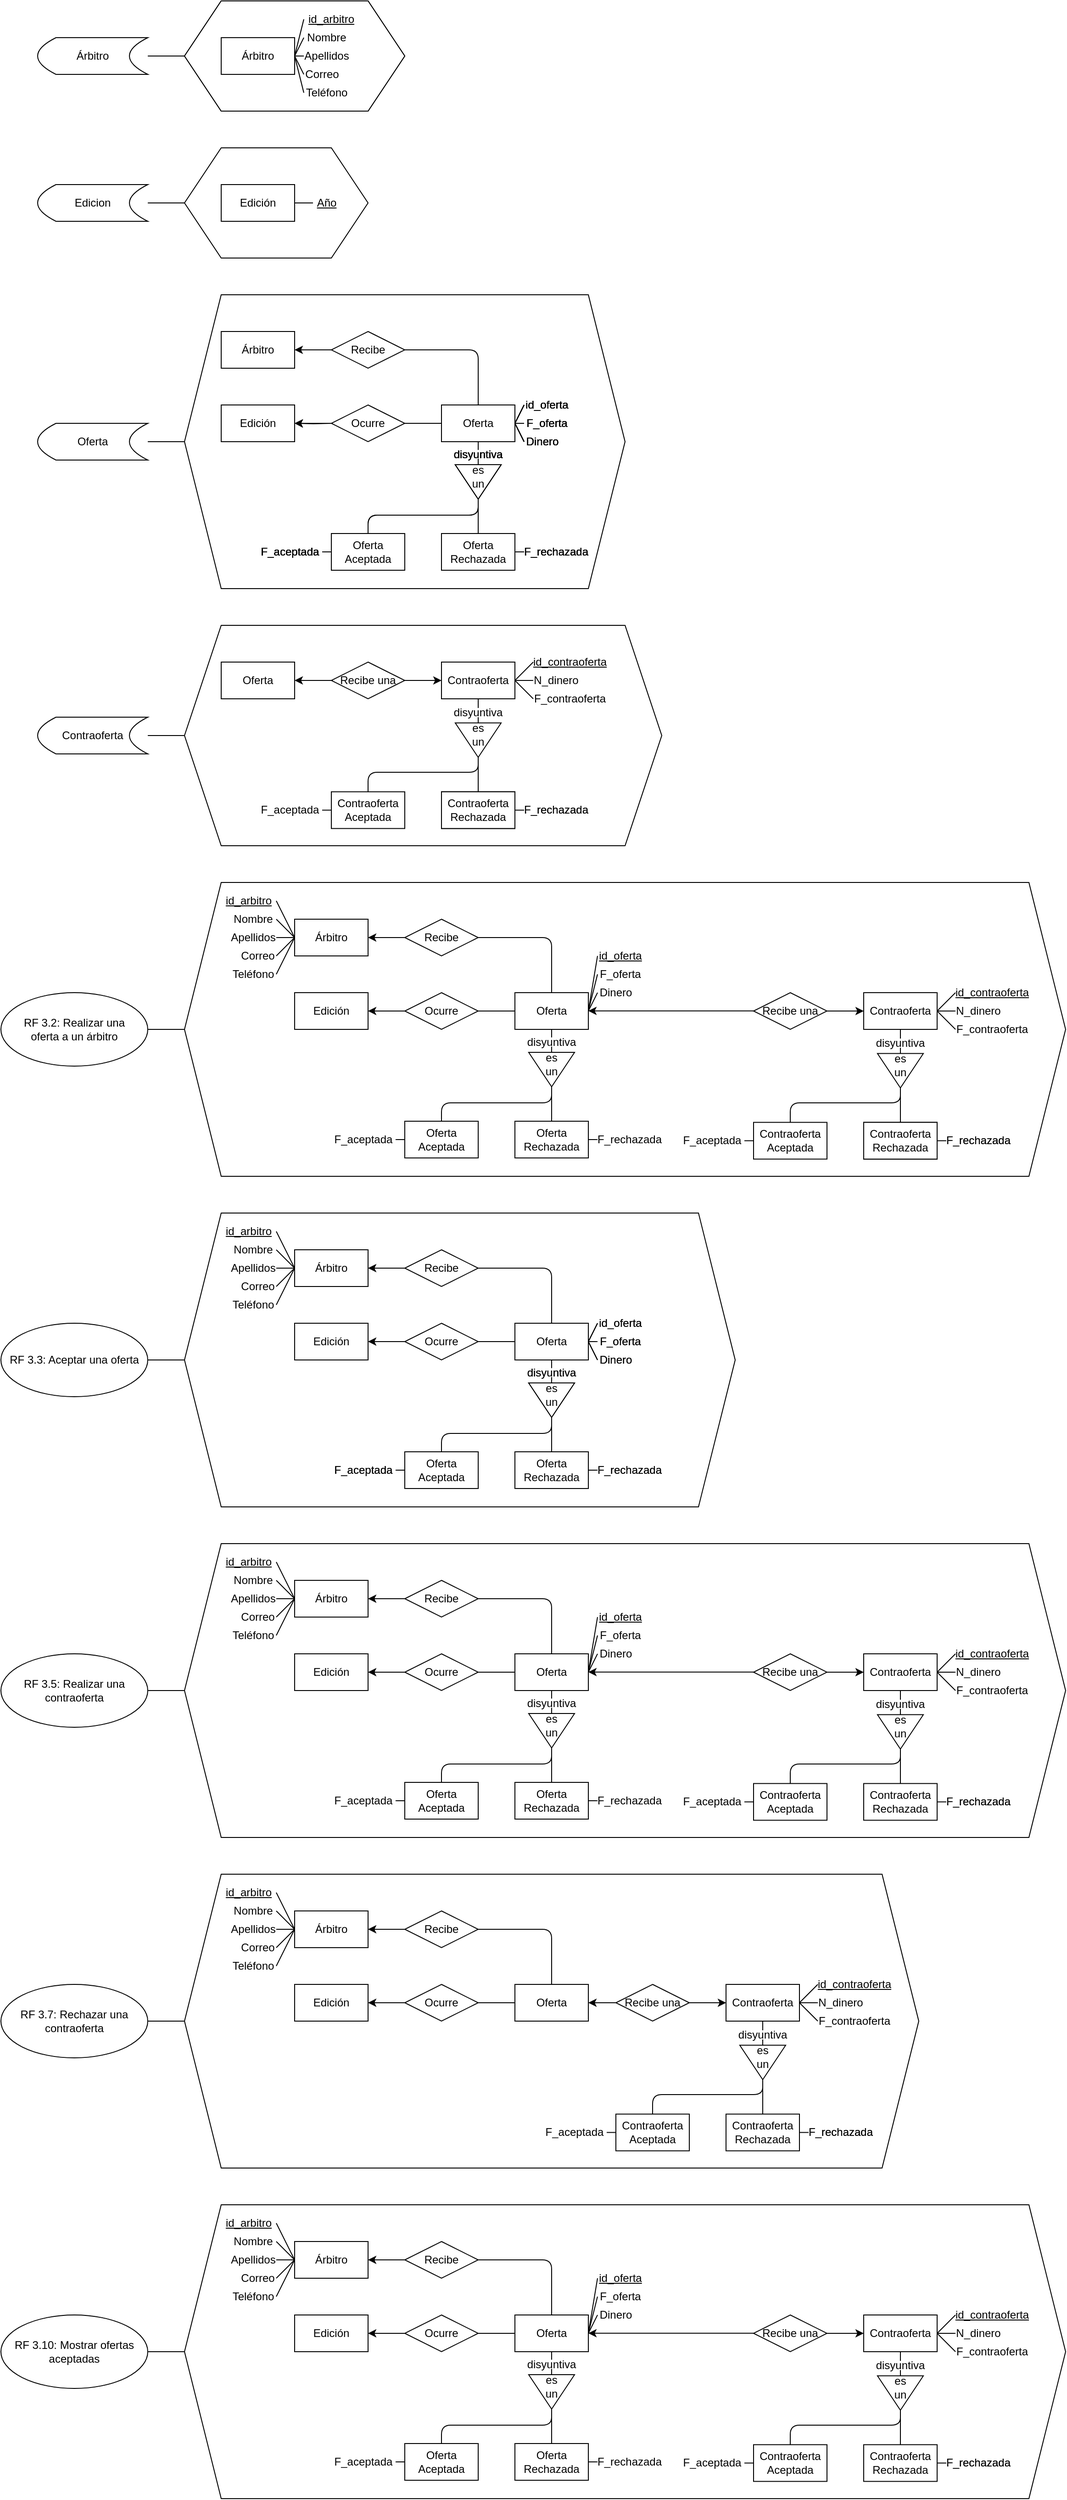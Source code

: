 <mxfile version="14.0.1" type="google"><diagram id="5dra_Zud7B6pjx_sInpz" name="Page-1"><mxGraphModel dx="665" dy="305" grid="1" gridSize="10" guides="1" tooltips="1" connect="1" arrows="1" fold="1" page="1" pageScale="1" pageWidth="827" pageHeight="1169" math="0" shadow="0"><root><mxCell id="0"/><mxCell id="1" parent="0"/><mxCell id="KLEU_deJodN2Ub6F1ac3-81" value="" style="shape=hexagon;perimeter=hexagonPerimeter2;whiteSpace=wrap;html=1;fixedSize=1;size=40;" parent="1" vertex="1"><mxGeometry x="240" y="240" width="200" height="120" as="geometry"/></mxCell><mxCell id="KLEU_deJodN2Ub6F1ac3-1" value="Árbitro" style="shape=dataStorage;whiteSpace=wrap;html=1;fixedSize=1;size=20;" parent="1" vertex="1"><mxGeometry x="80" y="120" width="120" height="40" as="geometry"/></mxCell><mxCell id="KLEU_deJodN2Ub6F1ac3-2" value="" style="endArrow=none;html=1;" parent="1" source="KLEU_deJodN2Ub6F1ac3-1" target="KLEU_deJodN2Ub6F1ac3-3" edge="1"><mxGeometry width="50" height="50" relative="1" as="geometry"><mxPoint x="250" y="140" as="sourcePoint"/><mxPoint x="320" y="140" as="targetPoint"/></mxGeometry></mxCell><mxCell id="KLEU_deJodN2Ub6F1ac3-3" value="" style="shape=hexagon;perimeter=hexagonPerimeter2;whiteSpace=wrap;html=1;fixedSize=1;size=40;" parent="1" vertex="1"><mxGeometry x="240" y="80" width="240" height="120" as="geometry"/></mxCell><mxCell id="KLEU_deJodN2Ub6F1ac3-4" value="&lt;div&gt;Árbitro&lt;/div&gt;" style="rounded=0;whiteSpace=wrap;html=1;" parent="1" vertex="1"><mxGeometry x="280" y="120" width="80" height="40" as="geometry"/></mxCell><mxCell id="KLEU_deJodN2Ub6F1ac3-8" value="Apellidos" style="text;html=1;strokeColor=none;fillColor=none;align=center;verticalAlign=middle;whiteSpace=wrap;rounded=0;" parent="1" vertex="1"><mxGeometry x="370" y="130" width="50" height="20" as="geometry"/></mxCell><mxCell id="KLEU_deJodN2Ub6F1ac3-18" value="&lt;div&gt;Nombre&lt;/div&gt;" style="text;html=1;strokeColor=none;fillColor=none;align=center;verticalAlign=middle;whiteSpace=wrap;rounded=0;" parent="1" vertex="1"><mxGeometry x="370" y="110" width="50" height="20" as="geometry"/></mxCell><mxCell id="KLEU_deJodN2Ub6F1ac3-19" value="Teléfono" style="text;html=1;strokeColor=none;fillColor=none;align=center;verticalAlign=middle;whiteSpace=wrap;rounded=0;" parent="1" vertex="1"><mxGeometry x="370" y="170" width="50" height="20" as="geometry"/></mxCell><mxCell id="KLEU_deJodN2Ub6F1ac3-20" value="Correo" style="text;html=1;strokeColor=none;fillColor=none;align=center;verticalAlign=middle;whiteSpace=wrap;rounded=0;" parent="1" vertex="1"><mxGeometry x="370" y="150" width="40" height="20" as="geometry"/></mxCell><mxCell id="KLEU_deJodN2Ub6F1ac3-22" value="&lt;u&gt;id_arbitro&lt;/u&gt;" style="text;html=1;strokeColor=none;fillColor=none;align=center;verticalAlign=middle;whiteSpace=wrap;rounded=0;" parent="1" vertex="1"><mxGeometry x="370" y="90" width="60" height="20" as="geometry"/></mxCell><mxCell id="KLEU_deJodN2Ub6F1ac3-40" value="" style="endArrow=none;html=1;entryX=0;entryY=0.5;entryDx=0;entryDy=0;exitX=1;exitY=0.5;exitDx=0;exitDy=0;" parent="1" source="KLEU_deJodN2Ub6F1ac3-4" target="KLEU_deJodN2Ub6F1ac3-19" edge="1"><mxGeometry width="50" height="50" relative="1" as="geometry"><mxPoint x="420" y="70" as="sourcePoint"/><mxPoint x="470" y="20" as="targetPoint"/></mxGeometry></mxCell><mxCell id="KLEU_deJodN2Ub6F1ac3-51" value="" style="endArrow=none;html=1;exitX=1;exitY=0.5;exitDx=0;exitDy=0;entryX=0;entryY=0.5;entryDx=0;entryDy=0;" parent="1" source="KLEU_deJodN2Ub6F1ac3-4" target="KLEU_deJodN2Ub6F1ac3-20" edge="1"><mxGeometry width="50" height="50" relative="1" as="geometry"><mxPoint x="310" y="265" as="sourcePoint"/><mxPoint x="360" y="215" as="targetPoint"/></mxGeometry></mxCell><mxCell id="KLEU_deJodN2Ub6F1ac3-52" value="" style="endArrow=none;html=1;exitX=1;exitY=0.5;exitDx=0;exitDy=0;entryX=0;entryY=0.5;entryDx=0;entryDy=0;" parent="1" source="KLEU_deJodN2Ub6F1ac3-4" target="KLEU_deJodN2Ub6F1ac3-8" edge="1"><mxGeometry width="50" height="50" relative="1" as="geometry"><mxPoint x="310" y="265" as="sourcePoint"/><mxPoint x="360" y="215" as="targetPoint"/></mxGeometry></mxCell><mxCell id="KLEU_deJodN2Ub6F1ac3-53" value="" style="endArrow=none;html=1;exitX=1;exitY=0.5;exitDx=0;exitDy=0;entryX=0;entryY=0.5;entryDx=0;entryDy=0;" parent="1" source="KLEU_deJodN2Ub6F1ac3-4" target="KLEU_deJodN2Ub6F1ac3-18" edge="1"><mxGeometry width="50" height="50" relative="1" as="geometry"><mxPoint x="310" y="80" as="sourcePoint"/><mxPoint x="360" y="30" as="targetPoint"/></mxGeometry></mxCell><mxCell id="KLEU_deJodN2Ub6F1ac3-54" value="" style="endArrow=none;html=1;entryX=0;entryY=0.5;entryDx=0;entryDy=0;exitX=1;exitY=0.5;exitDx=0;exitDy=0;" parent="1" source="KLEU_deJodN2Ub6F1ac3-4" target="KLEU_deJodN2Ub6F1ac3-22" edge="1"><mxGeometry width="50" height="50" relative="1" as="geometry"><mxPoint x="290" y="140" as="sourcePoint"/><mxPoint x="360" y="50" as="targetPoint"/></mxGeometry></mxCell><mxCell id="KLEU_deJodN2Ub6F1ac3-55" value="Oferta" style="shape=dataStorage;whiteSpace=wrap;html=1;fixedSize=1;size=20;" parent="1" vertex="1"><mxGeometry x="80" y="540" width="120" height="40" as="geometry"/></mxCell><mxCell id="KLEU_deJodN2Ub6F1ac3-56" value="" style="endArrow=none;html=1;" parent="1" source="KLEU_deJodN2Ub6F1ac3-55" target="KLEU_deJodN2Ub6F1ac3-57" edge="1"><mxGeometry width="50" height="50" relative="1" as="geometry"><mxPoint x="250" y="460" as="sourcePoint"/><mxPoint x="320" y="460" as="targetPoint"/></mxGeometry></mxCell><mxCell id="KLEU_deJodN2Ub6F1ac3-57" value="" style="shape=hexagon;perimeter=hexagonPerimeter2;whiteSpace=wrap;html=1;fixedSize=1;size=40;" parent="1" vertex="1"><mxGeometry x="240" y="400" width="480" height="320" as="geometry"/></mxCell><mxCell id="KLEU_deJodN2Ub6F1ac3-58" value="Oferta" style="rounded=0;whiteSpace=wrap;html=1;" parent="1" vertex="1"><mxGeometry x="520" y="520" width="80" height="40" as="geometry"/></mxCell><mxCell id="KLEU_deJodN2Ub6F1ac3-59" value="F_oferta" style="text;html=1;strokeColor=none;fillColor=none;align=center;verticalAlign=middle;whiteSpace=wrap;rounded=0;" parent="1" vertex="1"><mxGeometry x="610" y="530" width="50" height="20" as="geometry"/></mxCell><mxCell id="KLEU_deJodN2Ub6F1ac3-60" value="Dinero" style="text;html=1;strokeColor=none;fillColor=none;align=center;verticalAlign=middle;whiteSpace=wrap;rounded=0;" parent="1" vertex="1"><mxGeometry x="610" y="550" width="40" height="20" as="geometry"/></mxCell><mxCell id="KLEU_deJodN2Ub6F1ac3-63" value="id_oferta" style="text;html=1;strokeColor=none;fillColor=none;align=center;verticalAlign=middle;whiteSpace=wrap;rounded=0;" parent="1" vertex="1"><mxGeometry x="610" y="510" width="50" height="20" as="geometry"/></mxCell><mxCell id="KLEU_deJodN2Ub6F1ac3-66" value="" style="endArrow=none;html=1;exitX=1;exitY=0.5;exitDx=0;exitDy=0;entryX=0;entryY=0.5;entryDx=0;entryDy=0;" parent="1" source="KLEU_deJodN2Ub6F1ac3-58" target="KLEU_deJodN2Ub6F1ac3-59" edge="1"><mxGeometry width="50" height="50" relative="1" as="geometry"><mxPoint x="550" y="665" as="sourcePoint"/><mxPoint x="600" y="615" as="targetPoint"/></mxGeometry></mxCell><mxCell id="KLEU_deJodN2Ub6F1ac3-67" value="" style="endArrow=none;html=1;exitX=1;exitY=0.5;exitDx=0;exitDy=0;entryX=0;entryY=0.5;entryDx=0;entryDy=0;" parent="1" source="KLEU_deJodN2Ub6F1ac3-58" target="KLEU_deJodN2Ub6F1ac3-60" edge="1"><mxGeometry width="50" height="50" relative="1" as="geometry"><mxPoint x="550" y="480" as="sourcePoint"/><mxPoint x="600" y="430" as="targetPoint"/></mxGeometry></mxCell><mxCell id="KLEU_deJodN2Ub6F1ac3-68" value="" style="endArrow=none;html=1;entryX=0;entryY=0.5;entryDx=0;entryDy=0;exitX=1;exitY=0.5;exitDx=0;exitDy=0;" parent="1" source="KLEU_deJodN2Ub6F1ac3-58" target="KLEU_deJodN2Ub6F1ac3-63" edge="1"><mxGeometry width="50" height="50" relative="1" as="geometry"><mxPoint x="530" y="540" as="sourcePoint"/><mxPoint x="600" y="450" as="targetPoint"/></mxGeometry></mxCell><mxCell id="KLEU_deJodN2Ub6F1ac3-77" style="edgeStyle=orthogonalEdgeStyle;rounded=0;orthogonalLoop=1;jettySize=auto;html=1;" parent="1" source="KLEU_deJodN2Ub6F1ac3-70" target="KLEU_deJodN2Ub6F1ac3-71" edge="1"><mxGeometry relative="1" as="geometry"/></mxCell><mxCell id="KLEU_deJodN2Ub6F1ac3-70" value="Recibe" style="rhombus;whiteSpace=wrap;html=1;" parent="1" vertex="1"><mxGeometry x="400" y="440" width="80" height="40" as="geometry"/></mxCell><mxCell id="KLEU_deJodN2Ub6F1ac3-71" value="Árbitro" style="rounded=0;whiteSpace=wrap;html=1;" parent="1" vertex="1"><mxGeometry x="280" y="440" width="80" height="40" as="geometry"/></mxCell><mxCell id="KLEU_deJodN2Ub6F1ac3-75" style="edgeStyle=orthogonalEdgeStyle;rounded=0;orthogonalLoop=1;jettySize=auto;html=1;" parent="1" source="KLEU_deJodN2Ub6F1ac3-72" target="KLEU_deJodN2Ub6F1ac3-73" edge="1"><mxGeometry relative="1" as="geometry"/></mxCell><mxCell id="KLEU_deJodN2Ub6F1ac3-72" value="Ocurre" style="rhombus;whiteSpace=wrap;html=1;" parent="1" vertex="1"><mxGeometry x="400" y="520" width="80" height="40" as="geometry"/></mxCell><mxCell id="KLEU_deJodN2Ub6F1ac3-73" value="Edición" style="rounded=0;whiteSpace=wrap;html=1;" parent="1" vertex="1"><mxGeometry x="280" y="520" width="80" height="40" as="geometry"/></mxCell><mxCell id="KLEU_deJodN2Ub6F1ac3-76" value="" style="endArrow=none;html=1;" parent="1" source="KLEU_deJodN2Ub6F1ac3-72" target="KLEU_deJodN2Ub6F1ac3-58" edge="1"><mxGeometry width="50" height="50" relative="1" as="geometry"><mxPoint x="400" y="440" as="sourcePoint"/><mxPoint x="450" y="390" as="targetPoint"/></mxGeometry></mxCell><mxCell id="KLEU_deJodN2Ub6F1ac3-79" value="Edición" style="rounded=0;whiteSpace=wrap;html=1;" parent="1" vertex="1"><mxGeometry x="280" y="280" width="80" height="40" as="geometry"/></mxCell><mxCell id="KLEU_deJodN2Ub6F1ac3-80" value="" style="endArrow=none;html=1;exitX=0.5;exitY=0;exitDx=0;exitDy=0;entryX=1;entryY=0.5;entryDx=0;entryDy=0;" parent="1" source="KLEU_deJodN2Ub6F1ac3-58" target="KLEU_deJodN2Ub6F1ac3-70" edge="1"><mxGeometry width="50" height="50" relative="1" as="geometry"><mxPoint x="550" y="480" as="sourcePoint"/><mxPoint x="600" y="430" as="targetPoint"/><Array as="points"><mxPoint x="560" y="460"/></Array></mxGeometry></mxCell><mxCell id="KLEU_deJodN2Ub6F1ac3-82" value="Edicion" style="shape=dataStorage;whiteSpace=wrap;html=1;fixedSize=1;size=20;" parent="1" vertex="1"><mxGeometry x="80" y="280" width="120" height="40" as="geometry"/></mxCell><mxCell id="KLEU_deJodN2Ub6F1ac3-84" value="" style="endArrow=none;html=1;" parent="1" source="KLEU_deJodN2Ub6F1ac3-82" target="KLEU_deJodN2Ub6F1ac3-81" edge="1"><mxGeometry width="50" height="50" relative="1" as="geometry"><mxPoint x="250" y="310" as="sourcePoint"/><mxPoint x="300" y="260" as="targetPoint"/></mxGeometry></mxCell><mxCell id="KLEU_deJodN2Ub6F1ac3-85" value="&lt;u&gt;Año&lt;/u&gt;" style="text;html=1;strokeColor=none;fillColor=none;align=center;verticalAlign=middle;whiteSpace=wrap;rounded=0;" parent="1" vertex="1"><mxGeometry x="380" y="290" width="30" height="20" as="geometry"/></mxCell><mxCell id="KLEU_deJodN2Ub6F1ac3-86" value="" style="endArrow=none;html=1;" parent="1" source="KLEU_deJodN2Ub6F1ac3-79" target="KLEU_deJodN2Ub6F1ac3-85" edge="1"><mxGeometry width="50" height="50" relative="1" as="geometry"><mxPoint x="370" y="310" as="sourcePoint"/><mxPoint x="420" y="260" as="targetPoint"/></mxGeometry></mxCell><mxCell id="KLEU_deJodN2Ub6F1ac3-87" value="Contraoferta" style="shape=dataStorage;whiteSpace=wrap;html=1;fixedSize=1;" parent="1" vertex="1"><mxGeometry x="80" y="860" width="120" height="40" as="geometry"/></mxCell><mxCell id="KLEU_deJodN2Ub6F1ac3-88" value="" style="shape=hexagon;perimeter=hexagonPerimeter2;whiteSpace=wrap;html=1;fixedSize=1;size=40;" parent="1" vertex="1"><mxGeometry x="240" y="760" width="520" height="240" as="geometry"/></mxCell><mxCell id="oB0HpGgEpIKkfv9zgeYb-16" value="Oferta" style="rounded=0;whiteSpace=wrap;html=1;" parent="1" vertex="1"><mxGeometry x="280" y="800" width="80" height="40" as="geometry"/></mxCell><mxCell id="oB0HpGgEpIKkfv9zgeYb-18" style="edgeStyle=orthogonalEdgeStyle;rounded=0;orthogonalLoop=1;jettySize=auto;html=1;" parent="1" source="oB0HpGgEpIKkfv9zgeYb-17" target="oB0HpGgEpIKkfv9zgeYb-16" edge="1"><mxGeometry relative="1" as="geometry"/></mxCell><mxCell id="oB0HpGgEpIKkfv9zgeYb-20" style="edgeStyle=orthogonalEdgeStyle;rounded=0;orthogonalLoop=1;jettySize=auto;html=1;" parent="1" source="oB0HpGgEpIKkfv9zgeYb-17" target="oB0HpGgEpIKkfv9zgeYb-19" edge="1"><mxGeometry relative="1" as="geometry"/></mxCell><mxCell id="oB0HpGgEpIKkfv9zgeYb-17" value="Recibe una" style="rhombus;whiteSpace=wrap;html=1;" parent="1" vertex="1"><mxGeometry x="400" y="800" width="80" height="40" as="geometry"/></mxCell><mxCell id="oB0HpGgEpIKkfv9zgeYb-19" value="Contraoferta" style="rounded=0;whiteSpace=wrap;html=1;" parent="1" vertex="1"><mxGeometry x="520" y="800" width="80" height="40" as="geometry"/></mxCell><mxCell id="oB0HpGgEpIKkfv9zgeYb-21" value="N_dinero" style="text;html=1;strokeColor=none;fillColor=none;align=center;verticalAlign=middle;whiteSpace=wrap;rounded=0;" parent="1" vertex="1"><mxGeometry x="620" y="810" width="50" height="20" as="geometry"/></mxCell><mxCell id="oB0HpGgEpIKkfv9zgeYb-22" value="&lt;div&gt;F_contraoferta&lt;/div&gt;" style="text;html=1;strokeColor=none;fillColor=none;align=center;verticalAlign=middle;whiteSpace=wrap;rounded=0;" parent="1" vertex="1"><mxGeometry x="620" y="830" width="80" height="20" as="geometry"/></mxCell><mxCell id="oB0HpGgEpIKkfv9zgeYb-23" value="&lt;u&gt;id_contraoferta&lt;/u&gt;" style="text;html=1;strokeColor=none;fillColor=none;align=center;verticalAlign=middle;whiteSpace=wrap;rounded=0;" parent="1" vertex="1"><mxGeometry x="620" y="790" width="80" height="20" as="geometry"/></mxCell><mxCell id="oB0HpGgEpIKkfv9zgeYb-24" value="" style="endArrow=none;html=1;exitX=1;exitY=0.5;exitDx=0;exitDy=0;entryX=0;entryY=0.5;entryDx=0;entryDy=0;" parent="1" source="oB0HpGgEpIKkfv9zgeYb-19" target="oB0HpGgEpIKkfv9zgeYb-22" edge="1"><mxGeometry width="50" height="50" relative="1" as="geometry"><mxPoint x="500" y="790" as="sourcePoint"/><mxPoint x="550" y="740" as="targetPoint"/></mxGeometry></mxCell><mxCell id="oB0HpGgEpIKkfv9zgeYb-25" value="" style="endArrow=none;html=1;exitX=1;exitY=0.5;exitDx=0;exitDy=0;entryX=0;entryY=0.5;entryDx=0;entryDy=0;" parent="1" source="oB0HpGgEpIKkfv9zgeYb-19" target="oB0HpGgEpIKkfv9zgeYb-21" edge="1"><mxGeometry width="50" height="50" relative="1" as="geometry"><mxPoint x="500" y="790" as="sourcePoint"/><mxPoint x="550" y="740" as="targetPoint"/></mxGeometry></mxCell><mxCell id="oB0HpGgEpIKkfv9zgeYb-26" value="" style="endArrow=none;html=1;exitX=1;exitY=0.5;exitDx=0;exitDy=0;entryX=0;entryY=0.5;entryDx=0;entryDy=0;" parent="1" source="oB0HpGgEpIKkfv9zgeYb-19" target="oB0HpGgEpIKkfv9zgeYb-23" edge="1"><mxGeometry width="50" height="50" relative="1" as="geometry"><mxPoint x="500" y="790" as="sourcePoint"/><mxPoint x="550" y="740" as="targetPoint"/></mxGeometry></mxCell><mxCell id="oB0HpGgEpIKkfv9zgeYb-27" value="" style="endArrow=none;html=1;exitX=1;exitY=0.5;exitDx=0;exitDy=0;entryX=0;entryY=0.5;entryDx=0;entryDy=0;" parent="1" source="KLEU_deJodN2Ub6F1ac3-87" target="KLEU_deJodN2Ub6F1ac3-88" edge="1"><mxGeometry width="50" height="50" relative="1" as="geometry"><mxPoint x="260" y="850" as="sourcePoint"/><mxPoint x="310" y="800" as="targetPoint"/></mxGeometry></mxCell><mxCell id="oB0HpGgEpIKkfv9zgeYb-28" value="&lt;div&gt;RF 3.2: Realizar una &lt;br&gt;&lt;/div&gt;&lt;div&gt;oferta a un árbitro&lt;/div&gt;" style="ellipse;whiteSpace=wrap;html=1;" parent="1" vertex="1"><mxGeometry x="40" y="1160" width="160" height="80" as="geometry"/></mxCell><mxCell id="oB0HpGgEpIKkfv9zgeYb-29" value="" style="shape=hexagon;perimeter=hexagonPerimeter2;whiteSpace=wrap;html=1;fixedSize=1;size=40;" parent="1" vertex="1"><mxGeometry x="240" y="1040" width="960" height="320" as="geometry"/></mxCell><mxCell id="oB0HpGgEpIKkfv9zgeYb-30" value="" style="endArrow=none;html=1;exitX=1;exitY=0.5;exitDx=0;exitDy=0;entryX=0;entryY=0.5;entryDx=0;entryDy=0;" parent="1" source="oB0HpGgEpIKkfv9zgeYb-28" target="oB0HpGgEpIKkfv9zgeYb-29" edge="1"><mxGeometry width="50" height="50" relative="1" as="geometry"><mxPoint x="450" y="1070" as="sourcePoint"/><mxPoint x="500" y="1020" as="targetPoint"/></mxGeometry></mxCell><mxCell id="oB0HpGgEpIKkfv9zgeYb-32" value="" style="shape=hexagon;perimeter=hexagonPerimeter2;whiteSpace=wrap;html=1;fixedSize=1;size=40;" parent="1" vertex="1"><mxGeometry x="240" y="80" width="240" height="120" as="geometry"/></mxCell><mxCell id="oB0HpGgEpIKkfv9zgeYb-33" value="&lt;div&gt;Árbitro&lt;/div&gt;" style="rounded=0;whiteSpace=wrap;html=1;" parent="1" vertex="1"><mxGeometry x="280" y="120" width="80" height="40" as="geometry"/></mxCell><mxCell id="oB0HpGgEpIKkfv9zgeYb-34" value="Apellidos" style="text;html=1;strokeColor=none;fillColor=none;align=center;verticalAlign=middle;whiteSpace=wrap;rounded=0;" parent="1" vertex="1"><mxGeometry x="370" y="130" width="50" height="20" as="geometry"/></mxCell><mxCell id="oB0HpGgEpIKkfv9zgeYb-35" value="&lt;div&gt;Nombre&lt;/div&gt;" style="text;html=1;strokeColor=none;fillColor=none;align=center;verticalAlign=middle;whiteSpace=wrap;rounded=0;" parent="1" vertex="1"><mxGeometry x="370" y="110" width="50" height="20" as="geometry"/></mxCell><mxCell id="oB0HpGgEpIKkfv9zgeYb-36" value="Teléfono" style="text;html=1;strokeColor=none;fillColor=none;align=center;verticalAlign=middle;whiteSpace=wrap;rounded=0;" parent="1" vertex="1"><mxGeometry x="370" y="170" width="50" height="20" as="geometry"/></mxCell><mxCell id="oB0HpGgEpIKkfv9zgeYb-37" value="Correo" style="text;html=1;strokeColor=none;fillColor=none;align=center;verticalAlign=middle;whiteSpace=wrap;rounded=0;" parent="1" vertex="1"><mxGeometry x="370" y="150" width="40" height="20" as="geometry"/></mxCell><mxCell id="oB0HpGgEpIKkfv9zgeYb-38" value="&lt;u&gt;id_arbitro&lt;/u&gt;" style="text;html=1;strokeColor=none;fillColor=none;align=center;verticalAlign=middle;whiteSpace=wrap;rounded=0;" parent="1" vertex="1"><mxGeometry x="370" y="90" width="60" height="20" as="geometry"/></mxCell><mxCell id="oB0HpGgEpIKkfv9zgeYb-39" value="" style="endArrow=none;html=1;entryX=0;entryY=0.5;entryDx=0;entryDy=0;exitX=1;exitY=0.5;exitDx=0;exitDy=0;" parent="1" source="oB0HpGgEpIKkfv9zgeYb-33" target="oB0HpGgEpIKkfv9zgeYb-36" edge="1"><mxGeometry width="50" height="50" relative="1" as="geometry"><mxPoint x="420" y="70" as="sourcePoint"/><mxPoint x="470" y="20" as="targetPoint"/></mxGeometry></mxCell><mxCell id="oB0HpGgEpIKkfv9zgeYb-40" value="" style="endArrow=none;html=1;exitX=1;exitY=0.5;exitDx=0;exitDy=0;entryX=0;entryY=0.5;entryDx=0;entryDy=0;" parent="1" source="oB0HpGgEpIKkfv9zgeYb-33" target="oB0HpGgEpIKkfv9zgeYb-37" edge="1"><mxGeometry width="50" height="50" relative="1" as="geometry"><mxPoint x="310" y="265" as="sourcePoint"/><mxPoint x="360" y="215" as="targetPoint"/></mxGeometry></mxCell><mxCell id="oB0HpGgEpIKkfv9zgeYb-41" value="" style="endArrow=none;html=1;exitX=1;exitY=0.5;exitDx=0;exitDy=0;entryX=0;entryY=0.5;entryDx=0;entryDy=0;" parent="1" source="oB0HpGgEpIKkfv9zgeYb-33" target="oB0HpGgEpIKkfv9zgeYb-34" edge="1"><mxGeometry width="50" height="50" relative="1" as="geometry"><mxPoint x="310" y="265" as="sourcePoint"/><mxPoint x="360" y="215" as="targetPoint"/></mxGeometry></mxCell><mxCell id="oB0HpGgEpIKkfv9zgeYb-42" value="" style="endArrow=none;html=1;exitX=1;exitY=0.5;exitDx=0;exitDy=0;entryX=0;entryY=0.5;entryDx=0;entryDy=0;" parent="1" source="oB0HpGgEpIKkfv9zgeYb-33" target="oB0HpGgEpIKkfv9zgeYb-35" edge="1"><mxGeometry width="50" height="50" relative="1" as="geometry"><mxPoint x="310" y="80" as="sourcePoint"/><mxPoint x="360" y="30" as="targetPoint"/></mxGeometry></mxCell><mxCell id="oB0HpGgEpIKkfv9zgeYb-43" value="" style="endArrow=none;html=1;entryX=0;entryY=0.5;entryDx=0;entryDy=0;exitX=1;exitY=0.5;exitDx=0;exitDy=0;" parent="1" source="oB0HpGgEpIKkfv9zgeYb-33" target="oB0HpGgEpIKkfv9zgeYb-38" edge="1"><mxGeometry width="50" height="50" relative="1" as="geometry"><mxPoint x="290" y="140" as="sourcePoint"/><mxPoint x="360" y="50" as="targetPoint"/></mxGeometry></mxCell><mxCell id="oB0HpGgEpIKkfv9zgeYb-52" style="edgeStyle=orthogonalEdgeStyle;rounded=0;orthogonalLoop=1;jettySize=auto;html=1;" parent="1" source="oB0HpGgEpIKkfv9zgeYb-53" target="oB0HpGgEpIKkfv9zgeYb-54" edge="1"><mxGeometry relative="1" as="geometry"/></mxCell><mxCell id="oB0HpGgEpIKkfv9zgeYb-53" value="Recibe" style="rhombus;whiteSpace=wrap;html=1;" parent="1" vertex="1"><mxGeometry x="480" y="1080" width="80" height="40" as="geometry"/></mxCell><mxCell id="oB0HpGgEpIKkfv9zgeYb-54" value="Árbitro" style="rounded=0;whiteSpace=wrap;html=1;" parent="1" vertex="1"><mxGeometry x="360" y="1080" width="80" height="40" as="geometry"/></mxCell><mxCell id="oB0HpGgEpIKkfv9zgeYb-55" style="edgeStyle=orthogonalEdgeStyle;rounded=0;orthogonalLoop=1;jettySize=auto;html=1;" parent="1" source="oB0HpGgEpIKkfv9zgeYb-56" target="oB0HpGgEpIKkfv9zgeYb-57" edge="1"><mxGeometry relative="1" as="geometry"/></mxCell><mxCell id="oB0HpGgEpIKkfv9zgeYb-56" value="Ocurre" style="rhombus;whiteSpace=wrap;html=1;" parent="1" vertex="1"><mxGeometry x="480" y="1160" width="80" height="40" as="geometry"/></mxCell><mxCell id="oB0HpGgEpIKkfv9zgeYb-57" value="Edición" style="rounded=0;whiteSpace=wrap;html=1;" parent="1" vertex="1"><mxGeometry x="360" y="1160" width="80" height="40" as="geometry"/></mxCell><mxCell id="oB0HpGgEpIKkfv9zgeYb-58" value="" style="endArrow=none;html=1;" parent="1" source="oB0HpGgEpIKkfv9zgeYb-56" edge="1"><mxGeometry width="50" height="50" relative="1" as="geometry"><mxPoint x="480" y="1080" as="sourcePoint"/><mxPoint x="600" y="1180" as="targetPoint"/></mxGeometry></mxCell><mxCell id="oB0HpGgEpIKkfv9zgeYb-59" value="" style="endArrow=none;html=1;exitX=0.5;exitY=0;exitDx=0;exitDy=0;entryX=1;entryY=0.5;entryDx=0;entryDy=0;" parent="1" target="oB0HpGgEpIKkfv9zgeYb-53" edge="1"><mxGeometry width="50" height="50" relative="1" as="geometry"><mxPoint x="640" y="1160" as="sourcePoint"/><mxPoint x="680" y="1070" as="targetPoint"/><Array as="points"><mxPoint x="640" y="1100"/></Array></mxGeometry></mxCell><mxCell id="oB0HpGgEpIKkfv9zgeYb-64" value="Apellidos" style="text;html=1;strokeColor=none;fillColor=none;align=center;verticalAlign=middle;whiteSpace=wrap;rounded=0;" parent="1" vertex="1"><mxGeometry x="290" y="1090" width="50" height="20" as="geometry"/></mxCell><mxCell id="oB0HpGgEpIKkfv9zgeYb-66" value="Teléfono" style="text;html=1;strokeColor=none;fillColor=none;align=center;verticalAlign=middle;whiteSpace=wrap;rounded=0;" parent="1" vertex="1"><mxGeometry x="290" y="1130" width="50" height="20" as="geometry"/></mxCell><mxCell id="oB0HpGgEpIKkfv9zgeYb-67" value="Correo" style="text;html=1;strokeColor=none;fillColor=none;align=center;verticalAlign=middle;whiteSpace=wrap;rounded=0;" parent="1" vertex="1"><mxGeometry x="300" y="1110" width="40" height="20" as="geometry"/></mxCell><mxCell id="oB0HpGgEpIKkfv9zgeYb-68" value="&lt;u&gt;id_arbitro&lt;/u&gt;" style="text;html=1;strokeColor=none;fillColor=none;align=center;verticalAlign=middle;whiteSpace=wrap;rounded=0;" parent="1" vertex="1"><mxGeometry x="280" y="1050" width="60" height="20" as="geometry"/></mxCell><mxCell id="oB0HpGgEpIKkfv9zgeYb-70" value="&lt;div&gt;Nombre&lt;/div&gt;" style="text;html=1;strokeColor=none;fillColor=none;align=center;verticalAlign=middle;whiteSpace=wrap;rounded=0;" parent="1" vertex="1"><mxGeometry x="290" y="1070" width="50" height="20" as="geometry"/></mxCell><mxCell id="oB0HpGgEpIKkfv9zgeYb-75" value="" style="endArrow=none;html=1;exitX=1;exitY=0.5;exitDx=0;exitDy=0;entryX=0;entryY=0.5;entryDx=0;entryDy=0;" parent="1" source="oB0HpGgEpIKkfv9zgeYb-68" target="oB0HpGgEpIKkfv9zgeYb-54" edge="1"><mxGeometry width="50" height="50" relative="1" as="geometry"><mxPoint x="350" y="1070" as="sourcePoint"/><mxPoint x="400" y="1020" as="targetPoint"/></mxGeometry></mxCell><mxCell id="oB0HpGgEpIKkfv9zgeYb-76" value="" style="endArrow=none;html=1;exitX=1;exitY=0.5;exitDx=0;exitDy=0;entryX=0;entryY=0.5;entryDx=0;entryDy=0;" parent="1" source="oB0HpGgEpIKkfv9zgeYb-70" target="oB0HpGgEpIKkfv9zgeYb-54" edge="1"><mxGeometry width="50" height="50" relative="1" as="geometry"><mxPoint x="350" y="1070" as="sourcePoint"/><mxPoint x="400" y="1020" as="targetPoint"/></mxGeometry></mxCell><mxCell id="oB0HpGgEpIKkfv9zgeYb-77" value="" style="endArrow=none;html=1;exitX=1;exitY=0.5;exitDx=0;exitDy=0;entryX=0;entryY=0.5;entryDx=0;entryDy=0;" parent="1" source="oB0HpGgEpIKkfv9zgeYb-64" target="oB0HpGgEpIKkfv9zgeYb-54" edge="1"><mxGeometry width="50" height="50" relative="1" as="geometry"><mxPoint x="350" y="1070" as="sourcePoint"/><mxPoint x="400" y="1020" as="targetPoint"/></mxGeometry></mxCell><mxCell id="oB0HpGgEpIKkfv9zgeYb-78" value="" style="endArrow=none;html=1;exitX=1;exitY=0.5;exitDx=0;exitDy=0;" parent="1" source="oB0HpGgEpIKkfv9zgeYb-66" edge="1"><mxGeometry width="50" height="50" relative="1" as="geometry"><mxPoint x="350" y="1070" as="sourcePoint"/><mxPoint x="360" y="1100" as="targetPoint"/></mxGeometry></mxCell><mxCell id="oB0HpGgEpIKkfv9zgeYb-79" value="" style="endArrow=none;html=1;exitX=1;exitY=0.5;exitDx=0;exitDy=0;" parent="1" source="oB0HpGgEpIKkfv9zgeYb-67" edge="1"><mxGeometry width="50" height="50" relative="1" as="geometry"><mxPoint x="350" y="1070" as="sourcePoint"/><mxPoint x="360" y="1100" as="targetPoint"/></mxGeometry></mxCell><mxCell id="oB0HpGgEpIKkfv9zgeYb-80" value="&lt;div&gt;RF 3.3: Aceptar una oferta&lt;/div&gt;" style="ellipse;whiteSpace=wrap;html=1;" parent="1" vertex="1"><mxGeometry x="40" y="1520" width="160" height="80" as="geometry"/></mxCell><mxCell id="oB0HpGgEpIKkfv9zgeYb-82" value="" style="endArrow=none;html=1;exitX=1;exitY=0.5;exitDx=0;exitDy=0;" parent="1" source="oB0HpGgEpIKkfv9zgeYb-80" target="oB0HpGgEpIKkfv9zgeYb-94" edge="1"><mxGeometry width="50" height="50" relative="1" as="geometry"><mxPoint x="350" y="1340" as="sourcePoint"/><mxPoint x="240" y="1480" as="targetPoint"/></mxGeometry></mxCell><mxCell id="oB0HpGgEpIKkfv9zgeYb-94" value="" style="shape=hexagon;perimeter=hexagonPerimeter2;whiteSpace=wrap;html=1;fixedSize=1;size=40;" parent="1" vertex="1"><mxGeometry x="240" y="1400" width="600" height="320" as="geometry"/></mxCell><mxCell id="oB0HpGgEpIKkfv9zgeYb-102" style="edgeStyle=orthogonalEdgeStyle;rounded=0;orthogonalLoop=1;jettySize=auto;html=1;" parent="1" source="oB0HpGgEpIKkfv9zgeYb-103" target="oB0HpGgEpIKkfv9zgeYb-104" edge="1"><mxGeometry relative="1" as="geometry"/></mxCell><mxCell id="oB0HpGgEpIKkfv9zgeYb-103" value="Recibe" style="rhombus;whiteSpace=wrap;html=1;" parent="1" vertex="1"><mxGeometry x="480" y="1440" width="80" height="40" as="geometry"/></mxCell><mxCell id="oB0HpGgEpIKkfv9zgeYb-104" value="Árbitro" style="rounded=0;whiteSpace=wrap;html=1;" parent="1" vertex="1"><mxGeometry x="360" y="1440" width="80" height="40" as="geometry"/></mxCell><mxCell id="oB0HpGgEpIKkfv9zgeYb-105" style="edgeStyle=orthogonalEdgeStyle;rounded=0;orthogonalLoop=1;jettySize=auto;html=1;" parent="1" source="oB0HpGgEpIKkfv9zgeYb-106" target="oB0HpGgEpIKkfv9zgeYb-107" edge="1"><mxGeometry relative="1" as="geometry"/></mxCell><mxCell id="oB0HpGgEpIKkfv9zgeYb-106" value="Ocurre" style="rhombus;whiteSpace=wrap;html=1;" parent="1" vertex="1"><mxGeometry x="480" y="1520" width="80" height="40" as="geometry"/></mxCell><mxCell id="oB0HpGgEpIKkfv9zgeYb-107" value="Edición" style="rounded=0;whiteSpace=wrap;html=1;" parent="1" vertex="1"><mxGeometry x="360" y="1520" width="80" height="40" as="geometry"/></mxCell><mxCell id="oB0HpGgEpIKkfv9zgeYb-108" value="" style="endArrow=none;html=1;" parent="1" source="oB0HpGgEpIKkfv9zgeYb-106" edge="1"><mxGeometry width="50" height="50" relative="1" as="geometry"><mxPoint x="480" y="1440" as="sourcePoint"/><mxPoint x="600" y="1540" as="targetPoint"/></mxGeometry></mxCell><mxCell id="oB0HpGgEpIKkfv9zgeYb-109" value="" style="endArrow=none;html=1;exitX=0.5;exitY=0;exitDx=0;exitDy=0;entryX=1;entryY=0.5;entryDx=0;entryDy=0;" parent="1" target="oB0HpGgEpIKkfv9zgeYb-103" edge="1"><mxGeometry width="50" height="50" relative="1" as="geometry"><mxPoint x="640" y="1520" as="sourcePoint"/><mxPoint x="680" y="1430" as="targetPoint"/><Array as="points"><mxPoint x="640" y="1460"/></Array></mxGeometry></mxCell><mxCell id="oB0HpGgEpIKkfv9zgeYb-114" value="Apellidos" style="text;html=1;strokeColor=none;fillColor=none;align=center;verticalAlign=middle;whiteSpace=wrap;rounded=0;" parent="1" vertex="1"><mxGeometry x="290" y="1450" width="50" height="20" as="geometry"/></mxCell><mxCell id="oB0HpGgEpIKkfv9zgeYb-115" value="Teléfono" style="text;html=1;strokeColor=none;fillColor=none;align=center;verticalAlign=middle;whiteSpace=wrap;rounded=0;" parent="1" vertex="1"><mxGeometry x="290" y="1490" width="50" height="20" as="geometry"/></mxCell><mxCell id="oB0HpGgEpIKkfv9zgeYb-116" value="Correo" style="text;html=1;strokeColor=none;fillColor=none;align=center;verticalAlign=middle;whiteSpace=wrap;rounded=0;" parent="1" vertex="1"><mxGeometry x="300" y="1470" width="40" height="20" as="geometry"/></mxCell><mxCell id="oB0HpGgEpIKkfv9zgeYb-117" value="&lt;u&gt;id_arbitro&lt;/u&gt;" style="text;html=1;strokeColor=none;fillColor=none;align=center;verticalAlign=middle;whiteSpace=wrap;rounded=0;" parent="1" vertex="1"><mxGeometry x="280" y="1410" width="60" height="20" as="geometry"/></mxCell><mxCell id="oB0HpGgEpIKkfv9zgeYb-118" value="&lt;div&gt;Nombre&lt;/div&gt;" style="text;html=1;strokeColor=none;fillColor=none;align=center;verticalAlign=middle;whiteSpace=wrap;rounded=0;" parent="1" vertex="1"><mxGeometry x="290" y="1430" width="50" height="20" as="geometry"/></mxCell><mxCell id="oB0HpGgEpIKkfv9zgeYb-119" value="" style="endArrow=none;html=1;exitX=1;exitY=0.5;exitDx=0;exitDy=0;entryX=0;entryY=0.5;entryDx=0;entryDy=0;" parent="1" source="oB0HpGgEpIKkfv9zgeYb-117" target="oB0HpGgEpIKkfv9zgeYb-104" edge="1"><mxGeometry width="50" height="50" relative="1" as="geometry"><mxPoint x="350" y="1430" as="sourcePoint"/><mxPoint x="400" y="1380" as="targetPoint"/></mxGeometry></mxCell><mxCell id="oB0HpGgEpIKkfv9zgeYb-120" value="" style="endArrow=none;html=1;exitX=1;exitY=0.5;exitDx=0;exitDy=0;entryX=0;entryY=0.5;entryDx=0;entryDy=0;" parent="1" source="oB0HpGgEpIKkfv9zgeYb-118" target="oB0HpGgEpIKkfv9zgeYb-104" edge="1"><mxGeometry width="50" height="50" relative="1" as="geometry"><mxPoint x="350" y="1430" as="sourcePoint"/><mxPoint x="400" y="1380" as="targetPoint"/></mxGeometry></mxCell><mxCell id="oB0HpGgEpIKkfv9zgeYb-121" value="" style="endArrow=none;html=1;exitX=1;exitY=0.5;exitDx=0;exitDy=0;entryX=0;entryY=0.5;entryDx=0;entryDy=0;" parent="1" source="oB0HpGgEpIKkfv9zgeYb-114" target="oB0HpGgEpIKkfv9zgeYb-104" edge="1"><mxGeometry width="50" height="50" relative="1" as="geometry"><mxPoint x="350" y="1430" as="sourcePoint"/><mxPoint x="400" y="1380" as="targetPoint"/></mxGeometry></mxCell><mxCell id="oB0HpGgEpIKkfv9zgeYb-122" value="" style="endArrow=none;html=1;exitX=1;exitY=0.5;exitDx=0;exitDy=0;" parent="1" source="oB0HpGgEpIKkfv9zgeYb-115" edge="1"><mxGeometry width="50" height="50" relative="1" as="geometry"><mxPoint x="350" y="1430" as="sourcePoint"/><mxPoint x="360" y="1460" as="targetPoint"/></mxGeometry></mxCell><mxCell id="oB0HpGgEpIKkfv9zgeYb-123" value="" style="endArrow=none;html=1;exitX=1;exitY=0.5;exitDx=0;exitDy=0;" parent="1" source="oB0HpGgEpIKkfv9zgeYb-116" edge="1"><mxGeometry width="50" height="50" relative="1" as="geometry"><mxPoint x="350" y="1430" as="sourcePoint"/><mxPoint x="360" y="1460" as="targetPoint"/></mxGeometry></mxCell><mxCell id="oB0HpGgEpIKkfv9zgeYb-124" value="RF 3.5: Realizar una contraoferta" style="ellipse;whiteSpace=wrap;html=1;" parent="1" vertex="1"><mxGeometry x="40" y="1880" width="160" height="80" as="geometry"/></mxCell><mxCell id="oB0HpGgEpIKkfv9zgeYb-173" value="" style="endArrow=none;html=1;exitX=1;exitY=0.5;exitDx=0;exitDy=0;entryX=0;entryY=0.5;entryDx=0;entryDy=0;" parent="1" source="oB0HpGgEpIKkfv9zgeYb-124" edge="1"><mxGeometry width="50" height="50" relative="1" as="geometry"><mxPoint x="280" y="1900" as="sourcePoint"/><mxPoint x="240" y="1920" as="targetPoint"/></mxGeometry></mxCell><mxCell id="oB0HpGgEpIKkfv9zgeYb-174" value="RF 3.7: Rechazar una contraoferta" style="ellipse;whiteSpace=wrap;html=1;" parent="1" vertex="1"><mxGeometry x="40" y="2240" width="160" height="80" as="geometry"/></mxCell><mxCell id="oB0HpGgEpIKkfv9zgeYb-177" value="" style="endArrow=none;html=1;exitX=1;exitY=0.5;exitDx=0;exitDy=0;" parent="1" source="oB0HpGgEpIKkfv9zgeYb-174" target="qc_ZVRDosYP7orA4hX5N-454" edge="1"><mxGeometry width="50" height="50" relative="1" as="geometry"><mxPoint x="370" y="2160" as="sourcePoint"/><mxPoint x="240" y="2200" as="targetPoint"/></mxGeometry></mxCell><mxCell id="oB0HpGgEpIKkfv9zgeYb-219" value="RF 3.10: Mostrar ofertas aceptadas" style="ellipse;whiteSpace=wrap;html=1;" parent="1" vertex="1"><mxGeometry x="40" y="2600" width="160" height="80" as="geometry"/></mxCell><mxCell id="oB0HpGgEpIKkfv9zgeYb-260" value="" style="endArrow=none;html=1;exitX=1;exitY=0.5;exitDx=0;exitDy=0;entryX=0;entryY=0.5;entryDx=0;entryDy=0;" parent="1" source="oB0HpGgEpIKkfv9zgeYb-219" edge="1"><mxGeometry width="50" height="50" relative="1" as="geometry"><mxPoint x="370" y="2550" as="sourcePoint"/><mxPoint x="240" y="2640" as="targetPoint"/></mxGeometry></mxCell><mxCell id="qc_ZVRDosYP7orA4hX5N-1" value="&lt;div&gt;Oferta&lt;/div&gt;Aceptada" style="rounded=0;whiteSpace=wrap;html=1;" parent="1" vertex="1"><mxGeometry x="400" y="660" width="80" height="40" as="geometry"/></mxCell><mxCell id="qc_ZVRDosYP7orA4hX5N-2" value="&lt;div&gt;Oferta&lt;/div&gt;Rechazada" style="rounded=0;whiteSpace=wrap;html=1;" parent="1" vertex="1"><mxGeometry x="520" y="660" width="80" height="40" as="geometry"/></mxCell><mxCell id="qc_ZVRDosYP7orA4hX5N-3" value="" style="triangle;whiteSpace=wrap;html=1;rotation=90;" parent="1" vertex="1"><mxGeometry x="541.25" y="578.75" width="37.5" height="50" as="geometry"/></mxCell><mxCell id="qc_ZVRDosYP7orA4hX5N-5" value="&lt;div&gt;es&lt;/div&gt;&lt;div&gt;un&lt;br&gt;&lt;/div&gt;" style="text;html=1;strokeColor=none;fillColor=none;align=center;verticalAlign=middle;whiteSpace=wrap;rounded=0;" parent="1" vertex="1"><mxGeometry x="540" y="585" width="40" height="25" as="geometry"/></mxCell><mxCell id="qc_ZVRDosYP7orA4hX5N-7" value="" style="endArrow=none;html=1;" parent="1" source="qc_ZVRDosYP7orA4hX5N-8" target="KLEU_deJodN2Ub6F1ac3-58" edge="1"><mxGeometry width="50" height="50" relative="1" as="geometry"><mxPoint x="500" y="610" as="sourcePoint"/><mxPoint x="550" y="560" as="targetPoint"/></mxGeometry></mxCell><mxCell id="qc_ZVRDosYP7orA4hX5N-8" value="disyuntiva" style="text;html=1;strokeColor=none;fillColor=none;align=center;verticalAlign=middle;whiteSpace=wrap;rounded=0;" parent="1" vertex="1"><mxGeometry x="550" y="568.75" width="20" height="10" as="geometry"/></mxCell><mxCell id="qc_ZVRDosYP7orA4hX5N-9" value="" style="endArrow=none;html=1;" parent="1" source="qc_ZVRDosYP7orA4hX5N-3" target="qc_ZVRDosYP7orA4hX5N-8" edge="1"><mxGeometry width="50" height="50" relative="1" as="geometry"><mxPoint x="560" y="585" as="sourcePoint"/><mxPoint x="560" y="560" as="targetPoint"/></mxGeometry></mxCell><mxCell id="qc_ZVRDosYP7orA4hX5N-10" value="" style="endArrow=none;html=1;exitX=1;exitY=0.5;exitDx=0;exitDy=0;" parent="1" source="qc_ZVRDosYP7orA4hX5N-3" target="qc_ZVRDosYP7orA4hX5N-2" edge="1"><mxGeometry width="50" height="50" relative="1" as="geometry"><mxPoint x="740" y="635" as="sourcePoint"/><mxPoint x="790" y="585" as="targetPoint"/></mxGeometry></mxCell><mxCell id="qc_ZVRDosYP7orA4hX5N-12" value="F_rechazada" style="text;html=1;strokeColor=none;fillColor=none;align=center;verticalAlign=middle;whiteSpace=wrap;rounded=0;" parent="1" vertex="1"><mxGeometry x="610" y="670" width="70" height="20" as="geometry"/></mxCell><mxCell id="qc_ZVRDosYP7orA4hX5N-13" value="F_aceptada" style="text;html=1;strokeColor=none;fillColor=none;align=center;verticalAlign=middle;whiteSpace=wrap;rounded=0;" parent="1" vertex="1"><mxGeometry x="320" y="670" width="70" height="20" as="geometry"/></mxCell><mxCell id="qc_ZVRDosYP7orA4hX5N-14" value="" style="endArrow=none;html=1;exitX=0;exitY=0.5;exitDx=0;exitDy=0;entryX=1;entryY=0.5;entryDx=0;entryDy=0;" parent="1" source="qc_ZVRDosYP7orA4hX5N-12" target="qc_ZVRDosYP7orA4hX5N-2" edge="1"><mxGeometry width="50" height="50" relative="1" as="geometry"><mxPoint x="500" y="630" as="sourcePoint"/><mxPoint x="550" y="580" as="targetPoint"/></mxGeometry></mxCell><mxCell id="qc_ZVRDosYP7orA4hX5N-15" value="" style="endArrow=none;html=1;exitX=1;exitY=0.5;exitDx=0;exitDy=0;entryX=0;entryY=0.5;entryDx=0;entryDy=0;" parent="1" source="qc_ZVRDosYP7orA4hX5N-13" target="qc_ZVRDosYP7orA4hX5N-1" edge="1"><mxGeometry width="50" height="50" relative="1" as="geometry"><mxPoint x="500" y="630" as="sourcePoint"/><mxPoint x="550" y="580" as="targetPoint"/></mxGeometry></mxCell><mxCell id="qc_ZVRDosYP7orA4hX5N-16" value="&lt;div&gt;Contraoferta&lt;/div&gt;Aceptada" style="rounded=0;whiteSpace=wrap;html=1;" parent="1" vertex="1"><mxGeometry x="400" y="941.25" width="80" height="40" as="geometry"/></mxCell><mxCell id="qc_ZVRDosYP7orA4hX5N-17" value="&lt;div&gt;Oferta&lt;/div&gt;Rechazada" style="rounded=0;whiteSpace=wrap;html=1;" parent="1" vertex="1"><mxGeometry x="520" y="941.25" width="80" height="40" as="geometry"/></mxCell><mxCell id="qc_ZVRDosYP7orA4hX5N-18" value="" style="triangle;whiteSpace=wrap;html=1;rotation=90;" parent="1" vertex="1"><mxGeometry x="541.25" y="860" width="37.5" height="50" as="geometry"/></mxCell><mxCell id="qc_ZVRDosYP7orA4hX5N-19" value="&lt;div&gt;es&lt;/div&gt;&lt;div&gt;un&lt;br&gt;&lt;/div&gt;" style="text;html=1;strokeColor=none;fillColor=none;align=center;verticalAlign=middle;whiteSpace=wrap;rounded=0;" parent="1" vertex="1"><mxGeometry x="540" y="866.25" width="40" height="25" as="geometry"/></mxCell><mxCell id="qc_ZVRDosYP7orA4hX5N-20" value="disyuntiva" style="text;html=1;strokeColor=none;fillColor=none;align=center;verticalAlign=middle;whiteSpace=wrap;rounded=0;" parent="1" vertex="1"><mxGeometry x="550" y="850" width="20" height="10" as="geometry"/></mxCell><mxCell id="qc_ZVRDosYP7orA4hX5N-21" value="" style="endArrow=none;html=1;" parent="1" source="qc_ZVRDosYP7orA4hX5N-18" target="qc_ZVRDosYP7orA4hX5N-20" edge="1"><mxGeometry width="50" height="50" relative="1" as="geometry"><mxPoint x="560" y="866.25" as="sourcePoint"/><mxPoint x="560" y="841.25" as="targetPoint"/></mxGeometry></mxCell><mxCell id="qc_ZVRDosYP7orA4hX5N-22" value="" style="endArrow=none;html=1;exitX=1;exitY=0.5;exitDx=0;exitDy=0;" parent="1" source="qc_ZVRDosYP7orA4hX5N-18" target="qc_ZVRDosYP7orA4hX5N-17" edge="1"><mxGeometry width="50" height="50" relative="1" as="geometry"><mxPoint x="740" y="916.25" as="sourcePoint"/><mxPoint x="790" y="866.25" as="targetPoint"/></mxGeometry></mxCell><mxCell id="qc_ZVRDosYP7orA4hX5N-23" value="" style="endArrow=none;html=1;exitX=1;exitY=0.5;exitDx=0;exitDy=0;entryX=0.5;entryY=0;entryDx=0;entryDy=0;" parent="1" source="qc_ZVRDosYP7orA4hX5N-18" target="qc_ZVRDosYP7orA4hX5N-16" edge="1"><mxGeometry width="50" height="50" relative="1" as="geometry"><mxPoint x="560" y="851.25" as="sourcePoint"/><mxPoint x="610" y="801.25" as="targetPoint"/><Array as="points"><mxPoint x="560" y="920"/><mxPoint x="440" y="920"/></Array></mxGeometry></mxCell><mxCell id="qc_ZVRDosYP7orA4hX5N-24" value="F_rechazada" style="text;html=1;strokeColor=none;fillColor=none;align=center;verticalAlign=middle;whiteSpace=wrap;rounded=0;" parent="1" vertex="1"><mxGeometry x="610" y="951.25" width="70" height="20" as="geometry"/></mxCell><mxCell id="qc_ZVRDosYP7orA4hX5N-25" value="F_aceptada" style="text;html=1;strokeColor=none;fillColor=none;align=center;verticalAlign=middle;whiteSpace=wrap;rounded=0;" parent="1" vertex="1"><mxGeometry x="320" y="951.25" width="70" height="20" as="geometry"/></mxCell><mxCell id="qc_ZVRDosYP7orA4hX5N-26" value="" style="endArrow=none;html=1;exitX=0;exitY=0.5;exitDx=0;exitDy=0;entryX=1;entryY=0.5;entryDx=0;entryDy=0;" parent="1" source="qc_ZVRDosYP7orA4hX5N-24" target="qc_ZVRDosYP7orA4hX5N-17" edge="1"><mxGeometry width="50" height="50" relative="1" as="geometry"><mxPoint x="500" y="911.25" as="sourcePoint"/><mxPoint x="550" y="861.25" as="targetPoint"/></mxGeometry></mxCell><mxCell id="qc_ZVRDosYP7orA4hX5N-27" value="" style="endArrow=none;html=1;exitX=1;exitY=0.5;exitDx=0;exitDy=0;entryX=0;entryY=0.5;entryDx=0;entryDy=0;" parent="1" source="qc_ZVRDosYP7orA4hX5N-25" target="qc_ZVRDosYP7orA4hX5N-16" edge="1"><mxGeometry width="50" height="50" relative="1" as="geometry"><mxPoint x="500" y="911.25" as="sourcePoint"/><mxPoint x="550" y="861.25" as="targetPoint"/></mxGeometry></mxCell><mxCell id="qc_ZVRDosYP7orA4hX5N-28" value="" style="endArrow=none;html=1;exitX=0.5;exitY=0;exitDx=0;exitDy=0;" parent="1" source="qc_ZVRDosYP7orA4hX5N-20" target="oB0HpGgEpIKkfv9zgeYb-19" edge="1"><mxGeometry width="50" height="50" relative="1" as="geometry"><mxPoint x="470" y="930" as="sourcePoint"/><mxPoint x="520" y="880" as="targetPoint"/></mxGeometry></mxCell><mxCell id="qc_ZVRDosYP7orA4hX5N-29" value="F_rechazada" style="text;html=1;strokeColor=none;fillColor=none;align=center;verticalAlign=middle;whiteSpace=wrap;rounded=0;" parent="1" vertex="1"><mxGeometry x="610" y="951.25" width="70" height="20" as="geometry"/></mxCell><mxCell id="qc_ZVRDosYP7orA4hX5N-30" value="&lt;div&gt;Contraoferta&lt;/div&gt;Rechazada" style="rounded=0;whiteSpace=wrap;html=1;" parent="1" vertex="1"><mxGeometry x="520" y="941.25" width="80" height="40" as="geometry"/></mxCell><mxCell id="qc_ZVRDosYP7orA4hX5N-31" value="Oferta" style="rounded=0;whiteSpace=wrap;html=1;" parent="1" vertex="1"><mxGeometry x="520" y="520" width="80" height="40" as="geometry"/></mxCell><mxCell id="qc_ZVRDosYP7orA4hX5N-32" value="F_oferta" style="text;html=1;strokeColor=none;fillColor=none;align=center;verticalAlign=middle;whiteSpace=wrap;rounded=0;" parent="1" vertex="1"><mxGeometry x="610" y="530" width="50" height="20" as="geometry"/></mxCell><mxCell id="qc_ZVRDosYP7orA4hX5N-33" value="Dinero" style="text;html=1;strokeColor=none;fillColor=none;align=center;verticalAlign=middle;whiteSpace=wrap;rounded=0;" parent="1" vertex="1"><mxGeometry x="610" y="550" width="40" height="20" as="geometry"/></mxCell><mxCell id="qc_ZVRDosYP7orA4hX5N-34" value="id_oferta" style="text;html=1;strokeColor=none;fillColor=none;align=center;verticalAlign=middle;whiteSpace=wrap;rounded=0;" parent="1" vertex="1"><mxGeometry x="610" y="510" width="50" height="20" as="geometry"/></mxCell><mxCell id="qc_ZVRDosYP7orA4hX5N-35" value="" style="endArrow=none;html=1;exitX=1;exitY=0.5;exitDx=0;exitDy=0;entryX=0;entryY=0.5;entryDx=0;entryDy=0;" parent="1" source="qc_ZVRDosYP7orA4hX5N-31" target="qc_ZVRDosYP7orA4hX5N-32" edge="1"><mxGeometry width="50" height="50" relative="1" as="geometry"><mxPoint x="550" y="665" as="sourcePoint"/><mxPoint x="600" y="615" as="targetPoint"/></mxGeometry></mxCell><mxCell id="qc_ZVRDosYP7orA4hX5N-36" value="" style="endArrow=none;html=1;exitX=1;exitY=0.5;exitDx=0;exitDy=0;entryX=0;entryY=0.5;entryDx=0;entryDy=0;" parent="1" source="qc_ZVRDosYP7orA4hX5N-31" target="qc_ZVRDosYP7orA4hX5N-33" edge="1"><mxGeometry width="50" height="50" relative="1" as="geometry"><mxPoint x="550" y="480" as="sourcePoint"/><mxPoint x="600" y="430" as="targetPoint"/></mxGeometry></mxCell><mxCell id="qc_ZVRDosYP7orA4hX5N-37" value="" style="endArrow=none;html=1;entryX=0;entryY=0.5;entryDx=0;entryDy=0;exitX=1;exitY=0.5;exitDx=0;exitDy=0;" parent="1" source="qc_ZVRDosYP7orA4hX5N-31" target="qc_ZVRDosYP7orA4hX5N-34" edge="1"><mxGeometry width="50" height="50" relative="1" as="geometry"><mxPoint x="530" y="540" as="sourcePoint"/><mxPoint x="600" y="450" as="targetPoint"/></mxGeometry></mxCell><mxCell id="qc_ZVRDosYP7orA4hX5N-38" value="&lt;div&gt;Oferta&lt;/div&gt;Aceptada" style="rounded=0;whiteSpace=wrap;html=1;" parent="1" vertex="1"><mxGeometry x="400" y="660" width="80" height="40" as="geometry"/></mxCell><mxCell id="qc_ZVRDosYP7orA4hX5N-39" value="&lt;div&gt;Oferta&lt;/div&gt;Rechazada" style="rounded=0;whiteSpace=wrap;html=1;" parent="1" vertex="1"><mxGeometry x="520" y="660" width="80" height="40" as="geometry"/></mxCell><mxCell id="qc_ZVRDosYP7orA4hX5N-40" value="" style="triangle;whiteSpace=wrap;html=1;rotation=90;" parent="1" vertex="1"><mxGeometry x="541.25" y="578.75" width="37.5" height="50" as="geometry"/></mxCell><mxCell id="qc_ZVRDosYP7orA4hX5N-41" value="&lt;div&gt;es&lt;/div&gt;&lt;div&gt;un&lt;br&gt;&lt;/div&gt;" style="text;html=1;strokeColor=none;fillColor=none;align=center;verticalAlign=middle;whiteSpace=wrap;rounded=0;" parent="1" vertex="1"><mxGeometry x="540" y="585" width="40" height="25" as="geometry"/></mxCell><mxCell id="qc_ZVRDosYP7orA4hX5N-42" value="" style="endArrow=none;html=1;" parent="1" source="qc_ZVRDosYP7orA4hX5N-43" target="qc_ZVRDosYP7orA4hX5N-31" edge="1"><mxGeometry width="50" height="50" relative="1" as="geometry"><mxPoint x="500" y="610" as="sourcePoint"/><mxPoint x="550" y="560" as="targetPoint"/></mxGeometry></mxCell><mxCell id="qc_ZVRDosYP7orA4hX5N-43" value="disyuntiva" style="text;html=1;strokeColor=none;fillColor=none;align=center;verticalAlign=middle;whiteSpace=wrap;rounded=0;" parent="1" vertex="1"><mxGeometry x="550" y="568.75" width="20" height="10" as="geometry"/></mxCell><mxCell id="qc_ZVRDosYP7orA4hX5N-44" value="" style="endArrow=none;html=1;" parent="1" source="qc_ZVRDosYP7orA4hX5N-40" target="qc_ZVRDosYP7orA4hX5N-43" edge="1"><mxGeometry width="50" height="50" relative="1" as="geometry"><mxPoint x="560" y="585" as="sourcePoint"/><mxPoint x="560" y="560" as="targetPoint"/></mxGeometry></mxCell><mxCell id="qc_ZVRDosYP7orA4hX5N-45" value="" style="endArrow=none;html=1;exitX=1;exitY=0.5;exitDx=0;exitDy=0;" parent="1" source="qc_ZVRDosYP7orA4hX5N-40" target="qc_ZVRDosYP7orA4hX5N-39" edge="1"><mxGeometry width="50" height="50" relative="1" as="geometry"><mxPoint x="740" y="635" as="sourcePoint"/><mxPoint x="790" y="585" as="targetPoint"/></mxGeometry></mxCell><mxCell id="qc_ZVRDosYP7orA4hX5N-46" value="" style="endArrow=none;html=1;exitX=1;exitY=0.5;exitDx=0;exitDy=0;entryX=0.5;entryY=0;entryDx=0;entryDy=0;" parent="1" source="qc_ZVRDosYP7orA4hX5N-40" target="qc_ZVRDosYP7orA4hX5N-38" edge="1"><mxGeometry width="50" height="50" relative="1" as="geometry"><mxPoint x="560" y="570" as="sourcePoint"/><mxPoint x="610" y="520" as="targetPoint"/><Array as="points"><mxPoint x="560" y="640"/><mxPoint x="440" y="640"/></Array></mxGeometry></mxCell><mxCell id="qc_ZVRDosYP7orA4hX5N-47" value="F_rechazada" style="text;html=1;strokeColor=none;fillColor=none;align=center;verticalAlign=middle;whiteSpace=wrap;rounded=0;" parent="1" vertex="1"><mxGeometry x="610" y="670" width="70" height="20" as="geometry"/></mxCell><mxCell id="qc_ZVRDosYP7orA4hX5N-48" value="F_aceptada" style="text;html=1;strokeColor=none;fillColor=none;align=center;verticalAlign=middle;whiteSpace=wrap;rounded=0;" parent="1" vertex="1"><mxGeometry x="320" y="670" width="70" height="20" as="geometry"/></mxCell><mxCell id="qc_ZVRDosYP7orA4hX5N-49" value="" style="endArrow=none;html=1;exitX=0;exitY=0.5;exitDx=0;exitDy=0;entryX=1;entryY=0.5;entryDx=0;entryDy=0;" parent="1" source="qc_ZVRDosYP7orA4hX5N-47" target="qc_ZVRDosYP7orA4hX5N-39" edge="1"><mxGeometry width="50" height="50" relative="1" as="geometry"><mxPoint x="500" y="630" as="sourcePoint"/><mxPoint x="550" y="580" as="targetPoint"/></mxGeometry></mxCell><mxCell id="qc_ZVRDosYP7orA4hX5N-50" value="" style="endArrow=none;html=1;exitX=1;exitY=0.5;exitDx=0;exitDy=0;entryX=0;entryY=0.5;entryDx=0;entryDy=0;" parent="1" source="qc_ZVRDosYP7orA4hX5N-48" target="qc_ZVRDosYP7orA4hX5N-38" edge="1"><mxGeometry width="50" height="50" relative="1" as="geometry"><mxPoint x="500" y="630" as="sourcePoint"/><mxPoint x="550" y="580" as="targetPoint"/></mxGeometry></mxCell><mxCell id="qc_ZVRDosYP7orA4hX5N-51" value="Oferta" style="rounded=0;whiteSpace=wrap;html=1;" parent="1" vertex="1"><mxGeometry x="600" y="1160" width="80" height="40" as="geometry"/></mxCell><mxCell id="qc_ZVRDosYP7orA4hX5N-52" value="F_oferta" style="text;html=1;strokeColor=none;fillColor=none;align=center;verticalAlign=middle;whiteSpace=wrap;rounded=0;" parent="1" vertex="1"><mxGeometry x="690" y="1130" width="50" height="20" as="geometry"/></mxCell><mxCell id="qc_ZVRDosYP7orA4hX5N-53" value="Dinero" style="text;html=1;strokeColor=none;fillColor=none;align=center;verticalAlign=middle;whiteSpace=wrap;rounded=0;" parent="1" vertex="1"><mxGeometry x="690" y="1150" width="40" height="20" as="geometry"/></mxCell><mxCell id="qc_ZVRDosYP7orA4hX5N-54" value="&lt;u&gt;id_oferta&lt;/u&gt;" style="text;html=1;strokeColor=none;fillColor=none;align=center;verticalAlign=middle;whiteSpace=wrap;rounded=0;" parent="1" vertex="1"><mxGeometry x="690" y="1110" width="50" height="20" as="geometry"/></mxCell><mxCell id="qc_ZVRDosYP7orA4hX5N-55" value="" style="endArrow=none;html=1;exitX=1;exitY=0.5;exitDx=0;exitDy=0;entryX=0;entryY=0.5;entryDx=0;entryDy=0;" parent="1" source="qc_ZVRDosYP7orA4hX5N-51" target="qc_ZVRDosYP7orA4hX5N-52" edge="1"><mxGeometry width="50" height="50" relative="1" as="geometry"><mxPoint x="630" y="1305" as="sourcePoint"/><mxPoint x="680" y="1255" as="targetPoint"/></mxGeometry></mxCell><mxCell id="qc_ZVRDosYP7orA4hX5N-56" value="" style="endArrow=none;html=1;exitX=1;exitY=0.5;exitDx=0;exitDy=0;entryX=0;entryY=0.5;entryDx=0;entryDy=0;" parent="1" source="qc_ZVRDosYP7orA4hX5N-51" target="qc_ZVRDosYP7orA4hX5N-53" edge="1"><mxGeometry width="50" height="50" relative="1" as="geometry"><mxPoint x="630" y="1120" as="sourcePoint"/><mxPoint x="680" y="1070" as="targetPoint"/></mxGeometry></mxCell><mxCell id="qc_ZVRDosYP7orA4hX5N-57" value="" style="endArrow=none;html=1;entryX=0;entryY=0.5;entryDx=0;entryDy=0;exitX=1;exitY=0.5;exitDx=0;exitDy=0;" parent="1" source="qc_ZVRDosYP7orA4hX5N-51" target="qc_ZVRDosYP7orA4hX5N-54" edge="1"><mxGeometry width="50" height="50" relative="1" as="geometry"><mxPoint x="610" y="1180" as="sourcePoint"/><mxPoint x="680" y="1090" as="targetPoint"/></mxGeometry></mxCell><mxCell id="qc_ZVRDosYP7orA4hX5N-58" value="&lt;div&gt;Oferta&lt;/div&gt;Aceptada" style="rounded=0;whiteSpace=wrap;html=1;" parent="1" vertex="1"><mxGeometry x="480" y="1300" width="80" height="40" as="geometry"/></mxCell><mxCell id="qc_ZVRDosYP7orA4hX5N-59" value="&lt;div&gt;Oferta&lt;/div&gt;Rechazada" style="rounded=0;whiteSpace=wrap;html=1;" parent="1" vertex="1"><mxGeometry x="600" y="1300" width="80" height="40" as="geometry"/></mxCell><mxCell id="qc_ZVRDosYP7orA4hX5N-60" value="" style="triangle;whiteSpace=wrap;html=1;rotation=90;" parent="1" vertex="1"><mxGeometry x="621.25" y="1218.75" width="37.5" height="50" as="geometry"/></mxCell><mxCell id="qc_ZVRDosYP7orA4hX5N-61" value="&lt;div&gt;es&lt;/div&gt;&lt;div&gt;un&lt;br&gt;&lt;/div&gt;" style="text;html=1;strokeColor=none;fillColor=none;align=center;verticalAlign=middle;whiteSpace=wrap;rounded=0;" parent="1" vertex="1"><mxGeometry x="620" y="1225" width="40" height="25" as="geometry"/></mxCell><mxCell id="qc_ZVRDosYP7orA4hX5N-62" value="" style="endArrow=none;html=1;" parent="1" source="qc_ZVRDosYP7orA4hX5N-63" target="qc_ZVRDosYP7orA4hX5N-51" edge="1"><mxGeometry width="50" height="50" relative="1" as="geometry"><mxPoint x="580" y="1250" as="sourcePoint"/><mxPoint x="630" y="1200" as="targetPoint"/></mxGeometry></mxCell><mxCell id="qc_ZVRDosYP7orA4hX5N-63" value="disyuntiva" style="text;html=1;strokeColor=none;fillColor=none;align=center;verticalAlign=middle;whiteSpace=wrap;rounded=0;" parent="1" vertex="1"><mxGeometry x="630" y="1208.75" width="20" height="10" as="geometry"/></mxCell><mxCell id="qc_ZVRDosYP7orA4hX5N-64" value="" style="endArrow=none;html=1;" parent="1" source="qc_ZVRDosYP7orA4hX5N-60" target="qc_ZVRDosYP7orA4hX5N-63" edge="1"><mxGeometry width="50" height="50" relative="1" as="geometry"><mxPoint x="640" y="1225" as="sourcePoint"/><mxPoint x="640" y="1200" as="targetPoint"/></mxGeometry></mxCell><mxCell id="qc_ZVRDosYP7orA4hX5N-65" value="" style="endArrow=none;html=1;exitX=1;exitY=0.5;exitDx=0;exitDy=0;" parent="1" source="qc_ZVRDosYP7orA4hX5N-60" target="qc_ZVRDosYP7orA4hX5N-59" edge="1"><mxGeometry width="50" height="50" relative="1" as="geometry"><mxPoint x="820" y="1275" as="sourcePoint"/><mxPoint x="870" y="1225" as="targetPoint"/></mxGeometry></mxCell><mxCell id="qc_ZVRDosYP7orA4hX5N-66" value="" style="endArrow=none;html=1;exitX=1;exitY=0.5;exitDx=0;exitDy=0;entryX=0.5;entryY=0;entryDx=0;entryDy=0;" parent="1" source="qc_ZVRDosYP7orA4hX5N-60" target="qc_ZVRDosYP7orA4hX5N-58" edge="1"><mxGeometry width="50" height="50" relative="1" as="geometry"><mxPoint x="640" y="1210" as="sourcePoint"/><mxPoint x="690" y="1160" as="targetPoint"/><Array as="points"><mxPoint x="640" y="1280"/><mxPoint x="520" y="1280"/></Array></mxGeometry></mxCell><mxCell id="qc_ZVRDosYP7orA4hX5N-67" value="F_rechazada" style="text;html=1;strokeColor=none;fillColor=none;align=center;verticalAlign=middle;whiteSpace=wrap;rounded=0;" parent="1" vertex="1"><mxGeometry x="690" y="1310" width="70" height="20" as="geometry"/></mxCell><mxCell id="qc_ZVRDosYP7orA4hX5N-68" value="F_aceptada" style="text;html=1;strokeColor=none;fillColor=none;align=center;verticalAlign=middle;whiteSpace=wrap;rounded=0;" parent="1" vertex="1"><mxGeometry x="400" y="1310" width="70" height="20" as="geometry"/></mxCell><mxCell id="qc_ZVRDosYP7orA4hX5N-69" value="" style="endArrow=none;html=1;exitX=0;exitY=0.5;exitDx=0;exitDy=0;entryX=1;entryY=0.5;entryDx=0;entryDy=0;" parent="1" source="qc_ZVRDosYP7orA4hX5N-67" target="qc_ZVRDosYP7orA4hX5N-59" edge="1"><mxGeometry width="50" height="50" relative="1" as="geometry"><mxPoint x="580" y="1270" as="sourcePoint"/><mxPoint x="630" y="1220" as="targetPoint"/></mxGeometry></mxCell><mxCell id="qc_ZVRDosYP7orA4hX5N-70" value="" style="endArrow=none;html=1;exitX=1;exitY=0.5;exitDx=0;exitDy=0;entryX=0;entryY=0.5;entryDx=0;entryDy=0;" parent="1" source="qc_ZVRDosYP7orA4hX5N-68" target="qc_ZVRDosYP7orA4hX5N-58" edge="1"><mxGeometry width="50" height="50" relative="1" as="geometry"><mxPoint x="580" y="1270" as="sourcePoint"/><mxPoint x="630" y="1220" as="targetPoint"/></mxGeometry></mxCell><mxCell id="qc_ZVRDosYP7orA4hX5N-71" style="edgeStyle=orthogonalEdgeStyle;rounded=0;orthogonalLoop=1;jettySize=auto;html=1;" parent="1" edge="1"><mxGeometry relative="1" as="geometry"><mxPoint x="680" y="1179.83" as="targetPoint"/><mxPoint x="860" y="1179.83" as="sourcePoint"/></mxGeometry></mxCell><mxCell id="qc_ZVRDosYP7orA4hX5N-72" style="edgeStyle=orthogonalEdgeStyle;rounded=0;orthogonalLoop=1;jettySize=auto;html=1;" parent="1" source="qc_ZVRDosYP7orA4hX5N-73" target="qc_ZVRDosYP7orA4hX5N-74" edge="1"><mxGeometry relative="1" as="geometry"/></mxCell><mxCell id="qc_ZVRDosYP7orA4hX5N-73" value="Recibe una" style="rhombus;whiteSpace=wrap;html=1;" parent="1" vertex="1"><mxGeometry x="860" y="1160" width="80" height="40" as="geometry"/></mxCell><mxCell id="qc_ZVRDosYP7orA4hX5N-74" value="Contraoferta" style="rounded=0;whiteSpace=wrap;html=1;" parent="1" vertex="1"><mxGeometry x="980" y="1160" width="80" height="40" as="geometry"/></mxCell><mxCell id="qc_ZVRDosYP7orA4hX5N-75" value="N_dinero" style="text;html=1;strokeColor=none;fillColor=none;align=center;verticalAlign=middle;whiteSpace=wrap;rounded=0;" parent="1" vertex="1"><mxGeometry x="1080" y="1170" width="50" height="20" as="geometry"/></mxCell><mxCell id="qc_ZVRDosYP7orA4hX5N-76" value="&lt;div&gt;F_contraoferta&lt;/div&gt;" style="text;html=1;strokeColor=none;fillColor=none;align=center;verticalAlign=middle;whiteSpace=wrap;rounded=0;" parent="1" vertex="1"><mxGeometry x="1080" y="1190" width="80" height="20" as="geometry"/></mxCell><mxCell id="qc_ZVRDosYP7orA4hX5N-77" value="&lt;u&gt;id_contraoferta&lt;/u&gt;" style="text;html=1;strokeColor=none;fillColor=none;align=center;verticalAlign=middle;whiteSpace=wrap;rounded=0;" parent="1" vertex="1"><mxGeometry x="1080" y="1150" width="80" height="20" as="geometry"/></mxCell><mxCell id="qc_ZVRDosYP7orA4hX5N-78" value="" style="endArrow=none;html=1;exitX=1;exitY=0.5;exitDx=0;exitDy=0;entryX=0;entryY=0.5;entryDx=0;entryDy=0;" parent="1" source="qc_ZVRDosYP7orA4hX5N-74" target="qc_ZVRDosYP7orA4hX5N-76" edge="1"><mxGeometry width="50" height="50" relative="1" as="geometry"><mxPoint x="960" y="1150" as="sourcePoint"/><mxPoint x="1010" y="1100" as="targetPoint"/></mxGeometry></mxCell><mxCell id="qc_ZVRDosYP7orA4hX5N-79" value="" style="endArrow=none;html=1;exitX=1;exitY=0.5;exitDx=0;exitDy=0;entryX=0;entryY=0.5;entryDx=0;entryDy=0;" parent="1" source="qc_ZVRDosYP7orA4hX5N-74" target="qc_ZVRDosYP7orA4hX5N-75" edge="1"><mxGeometry width="50" height="50" relative="1" as="geometry"><mxPoint x="960" y="1150" as="sourcePoint"/><mxPoint x="1010" y="1100" as="targetPoint"/></mxGeometry></mxCell><mxCell id="qc_ZVRDosYP7orA4hX5N-80" value="" style="endArrow=none;html=1;exitX=1;exitY=0.5;exitDx=0;exitDy=0;entryX=0;entryY=0.5;entryDx=0;entryDy=0;" parent="1" source="qc_ZVRDosYP7orA4hX5N-74" target="qc_ZVRDosYP7orA4hX5N-77" edge="1"><mxGeometry width="50" height="50" relative="1" as="geometry"><mxPoint x="960" y="1150" as="sourcePoint"/><mxPoint x="1010" y="1100" as="targetPoint"/></mxGeometry></mxCell><mxCell id="qc_ZVRDosYP7orA4hX5N-81" value="&lt;div&gt;Contraoferta&lt;/div&gt;Aceptada" style="rounded=0;whiteSpace=wrap;html=1;" parent="1" vertex="1"><mxGeometry x="860" y="1301.25" width="80" height="40" as="geometry"/></mxCell><mxCell id="qc_ZVRDosYP7orA4hX5N-82" value="&lt;div&gt;Oferta&lt;/div&gt;Rechazada" style="rounded=0;whiteSpace=wrap;html=1;" parent="1" vertex="1"><mxGeometry x="980" y="1301.25" width="80" height="40" as="geometry"/></mxCell><mxCell id="qc_ZVRDosYP7orA4hX5N-83" value="" style="triangle;whiteSpace=wrap;html=1;rotation=90;" parent="1" vertex="1"><mxGeometry x="1001.25" y="1220" width="37.5" height="50" as="geometry"/></mxCell><mxCell id="qc_ZVRDosYP7orA4hX5N-84" value="&lt;div&gt;es&lt;/div&gt;&lt;div&gt;un&lt;br&gt;&lt;/div&gt;" style="text;html=1;strokeColor=none;fillColor=none;align=center;verticalAlign=middle;whiteSpace=wrap;rounded=0;" parent="1" vertex="1"><mxGeometry x="1000" y="1226.25" width="40" height="25" as="geometry"/></mxCell><mxCell id="qc_ZVRDosYP7orA4hX5N-85" value="disyuntiva" style="text;html=1;strokeColor=none;fillColor=none;align=center;verticalAlign=middle;whiteSpace=wrap;rounded=0;" parent="1" vertex="1"><mxGeometry x="1010" y="1210" width="20" height="10" as="geometry"/></mxCell><mxCell id="qc_ZVRDosYP7orA4hX5N-86" value="" style="endArrow=none;html=1;" parent="1" source="qc_ZVRDosYP7orA4hX5N-83" target="qc_ZVRDosYP7orA4hX5N-85" edge="1"><mxGeometry width="50" height="50" relative="1" as="geometry"><mxPoint x="1020" y="1226.25" as="sourcePoint"/><mxPoint x="1020" y="1201.25" as="targetPoint"/></mxGeometry></mxCell><mxCell id="qc_ZVRDosYP7orA4hX5N-87" value="" style="endArrow=none;html=1;exitX=1;exitY=0.5;exitDx=0;exitDy=0;" parent="1" source="qc_ZVRDosYP7orA4hX5N-83" target="qc_ZVRDosYP7orA4hX5N-82" edge="1"><mxGeometry width="50" height="50" relative="1" as="geometry"><mxPoint x="1200" y="1276.25" as="sourcePoint"/><mxPoint x="1250" y="1226.25" as="targetPoint"/></mxGeometry></mxCell><mxCell id="qc_ZVRDosYP7orA4hX5N-88" value="" style="endArrow=none;html=1;exitX=1;exitY=0.5;exitDx=0;exitDy=0;entryX=0.5;entryY=0;entryDx=0;entryDy=0;" parent="1" source="qc_ZVRDosYP7orA4hX5N-83" target="qc_ZVRDosYP7orA4hX5N-81" edge="1"><mxGeometry width="50" height="50" relative="1" as="geometry"><mxPoint x="1020" y="1211.25" as="sourcePoint"/><mxPoint x="1070" y="1161.25" as="targetPoint"/><Array as="points"><mxPoint x="1020" y="1280"/><mxPoint x="900" y="1280"/></Array></mxGeometry></mxCell><mxCell id="qc_ZVRDosYP7orA4hX5N-89" value="F_rechazada" style="text;html=1;strokeColor=none;fillColor=none;align=center;verticalAlign=middle;whiteSpace=wrap;rounded=0;" parent="1" vertex="1"><mxGeometry x="1070" y="1311.25" width="70" height="20" as="geometry"/></mxCell><mxCell id="qc_ZVRDosYP7orA4hX5N-90" value="F_aceptada" style="text;html=1;strokeColor=none;fillColor=none;align=center;verticalAlign=middle;whiteSpace=wrap;rounded=0;" parent="1" vertex="1"><mxGeometry x="780" y="1311.25" width="70" height="20" as="geometry"/></mxCell><mxCell id="qc_ZVRDosYP7orA4hX5N-91" value="" style="endArrow=none;html=1;exitX=0;exitY=0.5;exitDx=0;exitDy=0;entryX=1;entryY=0.5;entryDx=0;entryDy=0;" parent="1" source="qc_ZVRDosYP7orA4hX5N-89" target="qc_ZVRDosYP7orA4hX5N-82" edge="1"><mxGeometry width="50" height="50" relative="1" as="geometry"><mxPoint x="960" y="1271.25" as="sourcePoint"/><mxPoint x="1010" y="1221.25" as="targetPoint"/></mxGeometry></mxCell><mxCell id="qc_ZVRDosYP7orA4hX5N-92" value="" style="endArrow=none;html=1;exitX=1;exitY=0.5;exitDx=0;exitDy=0;entryX=0;entryY=0.5;entryDx=0;entryDy=0;" parent="1" source="qc_ZVRDosYP7orA4hX5N-90" target="qc_ZVRDosYP7orA4hX5N-81" edge="1"><mxGeometry width="50" height="50" relative="1" as="geometry"><mxPoint x="960" y="1271.25" as="sourcePoint"/><mxPoint x="1010" y="1221.25" as="targetPoint"/></mxGeometry></mxCell><mxCell id="qc_ZVRDosYP7orA4hX5N-93" value="" style="endArrow=none;html=1;exitX=0.5;exitY=0;exitDx=0;exitDy=0;" parent="1" source="qc_ZVRDosYP7orA4hX5N-85" target="qc_ZVRDosYP7orA4hX5N-74" edge="1"><mxGeometry width="50" height="50" relative="1" as="geometry"><mxPoint x="930" y="1290" as="sourcePoint"/><mxPoint x="980" y="1240" as="targetPoint"/></mxGeometry></mxCell><mxCell id="qc_ZVRDosYP7orA4hX5N-94" value="F_rechazada" style="text;html=1;strokeColor=none;fillColor=none;align=center;verticalAlign=middle;whiteSpace=wrap;rounded=0;" parent="1" vertex="1"><mxGeometry x="1070" y="1311.25" width="70" height="20" as="geometry"/></mxCell><mxCell id="qc_ZVRDosYP7orA4hX5N-95" value="&lt;div&gt;Contraoferta&lt;/div&gt;Rechazada" style="rounded=0;whiteSpace=wrap;html=1;" parent="1" vertex="1"><mxGeometry x="980" y="1301.25" width="80" height="40" as="geometry"/></mxCell><mxCell id="qc_ZVRDosYP7orA4hX5N-96" value="Oferta" style="rounded=0;whiteSpace=wrap;html=1;" parent="1" vertex="1"><mxGeometry x="520" y="520" width="80" height="40" as="geometry"/></mxCell><mxCell id="qc_ZVRDosYP7orA4hX5N-97" value="F_oferta" style="text;html=1;strokeColor=none;fillColor=none;align=center;verticalAlign=middle;whiteSpace=wrap;rounded=0;" parent="1" vertex="1"><mxGeometry x="610" y="530" width="50" height="20" as="geometry"/></mxCell><mxCell id="qc_ZVRDosYP7orA4hX5N-98" value="Dinero" style="text;html=1;strokeColor=none;fillColor=none;align=center;verticalAlign=middle;whiteSpace=wrap;rounded=0;" parent="1" vertex="1"><mxGeometry x="610" y="550" width="40" height="20" as="geometry"/></mxCell><mxCell id="qc_ZVRDosYP7orA4hX5N-99" value="id_oferta" style="text;html=1;strokeColor=none;fillColor=none;align=center;verticalAlign=middle;whiteSpace=wrap;rounded=0;" parent="1" vertex="1"><mxGeometry x="610" y="510" width="50" height="20" as="geometry"/></mxCell><mxCell id="qc_ZVRDosYP7orA4hX5N-100" value="" style="endArrow=none;html=1;exitX=1;exitY=0.5;exitDx=0;exitDy=0;entryX=0;entryY=0.5;entryDx=0;entryDy=0;" parent="1" source="qc_ZVRDosYP7orA4hX5N-96" target="qc_ZVRDosYP7orA4hX5N-97" edge="1"><mxGeometry width="50" height="50" relative="1" as="geometry"><mxPoint x="550" y="665" as="sourcePoint"/><mxPoint x="600" y="615" as="targetPoint"/></mxGeometry></mxCell><mxCell id="qc_ZVRDosYP7orA4hX5N-101" value="" style="endArrow=none;html=1;exitX=1;exitY=0.5;exitDx=0;exitDy=0;entryX=0;entryY=0.5;entryDx=0;entryDy=0;" parent="1" source="qc_ZVRDosYP7orA4hX5N-96" target="qc_ZVRDosYP7orA4hX5N-98" edge="1"><mxGeometry width="50" height="50" relative="1" as="geometry"><mxPoint x="550" y="480" as="sourcePoint"/><mxPoint x="600" y="430" as="targetPoint"/></mxGeometry></mxCell><mxCell id="qc_ZVRDosYP7orA4hX5N-102" value="" style="endArrow=none;html=1;entryX=0;entryY=0.5;entryDx=0;entryDy=0;exitX=1;exitY=0.5;exitDx=0;exitDy=0;" parent="1" source="qc_ZVRDosYP7orA4hX5N-96" target="qc_ZVRDosYP7orA4hX5N-99" edge="1"><mxGeometry width="50" height="50" relative="1" as="geometry"><mxPoint x="530" y="540" as="sourcePoint"/><mxPoint x="600" y="450" as="targetPoint"/></mxGeometry></mxCell><mxCell id="qc_ZVRDosYP7orA4hX5N-103" style="edgeStyle=orthogonalEdgeStyle;rounded=0;orthogonalLoop=1;jettySize=auto;html=1;" parent="1" edge="1"><mxGeometry relative="1" as="geometry"><mxPoint x="400" y="540" as="sourcePoint"/><mxPoint x="360" y="540" as="targetPoint"/></mxGeometry></mxCell><mxCell id="qc_ZVRDosYP7orA4hX5N-104" value="" style="endArrow=none;html=1;" parent="1" target="qc_ZVRDosYP7orA4hX5N-96" edge="1"><mxGeometry width="50" height="50" relative="1" as="geometry"><mxPoint x="480" y="540" as="sourcePoint"/><mxPoint x="450" y="390" as="targetPoint"/></mxGeometry></mxCell><mxCell id="qc_ZVRDosYP7orA4hX5N-105" value="&lt;div&gt;Oferta&lt;/div&gt;Aceptada" style="rounded=0;whiteSpace=wrap;html=1;" parent="1" vertex="1"><mxGeometry x="400" y="660" width="80" height="40" as="geometry"/></mxCell><mxCell id="qc_ZVRDosYP7orA4hX5N-106" value="&lt;div&gt;Oferta&lt;/div&gt;Rechazada" style="rounded=0;whiteSpace=wrap;html=1;" parent="1" vertex="1"><mxGeometry x="520" y="660" width="80" height="40" as="geometry"/></mxCell><mxCell id="qc_ZVRDosYP7orA4hX5N-107" value="" style="triangle;whiteSpace=wrap;html=1;rotation=90;" parent="1" vertex="1"><mxGeometry x="541.25" y="578.75" width="37.5" height="50" as="geometry"/></mxCell><mxCell id="qc_ZVRDosYP7orA4hX5N-108" value="&lt;div&gt;es&lt;/div&gt;&lt;div&gt;un&lt;br&gt;&lt;/div&gt;" style="text;html=1;strokeColor=none;fillColor=none;align=center;verticalAlign=middle;whiteSpace=wrap;rounded=0;" parent="1" vertex="1"><mxGeometry x="540" y="585" width="40" height="25" as="geometry"/></mxCell><mxCell id="qc_ZVRDosYP7orA4hX5N-109" value="" style="endArrow=none;html=1;" parent="1" source="qc_ZVRDosYP7orA4hX5N-110" target="qc_ZVRDosYP7orA4hX5N-96" edge="1"><mxGeometry width="50" height="50" relative="1" as="geometry"><mxPoint x="500" y="610" as="sourcePoint"/><mxPoint x="550" y="560" as="targetPoint"/></mxGeometry></mxCell><mxCell id="qc_ZVRDosYP7orA4hX5N-110" value="disyuntiva" style="text;html=1;strokeColor=none;fillColor=none;align=center;verticalAlign=middle;whiteSpace=wrap;rounded=0;" parent="1" vertex="1"><mxGeometry x="550" y="568.75" width="20" height="10" as="geometry"/></mxCell><mxCell id="qc_ZVRDosYP7orA4hX5N-111" value="" style="endArrow=none;html=1;" parent="1" source="qc_ZVRDosYP7orA4hX5N-107" target="qc_ZVRDosYP7orA4hX5N-110" edge="1"><mxGeometry width="50" height="50" relative="1" as="geometry"><mxPoint x="560" y="585" as="sourcePoint"/><mxPoint x="560" y="560" as="targetPoint"/></mxGeometry></mxCell><mxCell id="qc_ZVRDosYP7orA4hX5N-112" value="" style="endArrow=none;html=1;exitX=1;exitY=0.5;exitDx=0;exitDy=0;" parent="1" source="qc_ZVRDosYP7orA4hX5N-107" target="qc_ZVRDosYP7orA4hX5N-106" edge="1"><mxGeometry width="50" height="50" relative="1" as="geometry"><mxPoint x="740" y="635" as="sourcePoint"/><mxPoint x="790" y="585" as="targetPoint"/></mxGeometry></mxCell><mxCell id="qc_ZVRDosYP7orA4hX5N-113" value="F_rechazada" style="text;html=1;strokeColor=none;fillColor=none;align=center;verticalAlign=middle;whiteSpace=wrap;rounded=0;" parent="1" vertex="1"><mxGeometry x="610" y="670" width="70" height="20" as="geometry"/></mxCell><mxCell id="qc_ZVRDosYP7orA4hX5N-114" value="F_aceptada" style="text;html=1;strokeColor=none;fillColor=none;align=center;verticalAlign=middle;whiteSpace=wrap;rounded=0;" parent="1" vertex="1"><mxGeometry x="320" y="670" width="70" height="20" as="geometry"/></mxCell><mxCell id="qc_ZVRDosYP7orA4hX5N-115" value="" style="endArrow=none;html=1;exitX=0;exitY=0.5;exitDx=0;exitDy=0;entryX=1;entryY=0.5;entryDx=0;entryDy=0;" parent="1" source="qc_ZVRDosYP7orA4hX5N-113" target="qc_ZVRDosYP7orA4hX5N-106" edge="1"><mxGeometry width="50" height="50" relative="1" as="geometry"><mxPoint x="500" y="630" as="sourcePoint"/><mxPoint x="550" y="580" as="targetPoint"/></mxGeometry></mxCell><mxCell id="qc_ZVRDosYP7orA4hX5N-116" value="" style="endArrow=none;html=1;exitX=1;exitY=0.5;exitDx=0;exitDy=0;entryX=0;entryY=0.5;entryDx=0;entryDy=0;" parent="1" source="qc_ZVRDosYP7orA4hX5N-114" target="qc_ZVRDosYP7orA4hX5N-105" edge="1"><mxGeometry width="50" height="50" relative="1" as="geometry"><mxPoint x="500" y="630" as="sourcePoint"/><mxPoint x="550" y="580" as="targetPoint"/></mxGeometry></mxCell><mxCell id="qc_ZVRDosYP7orA4hX5N-117" value="Oferta" style="rounded=0;whiteSpace=wrap;html=1;" parent="1" vertex="1"><mxGeometry x="520" y="520" width="80" height="40" as="geometry"/></mxCell><mxCell id="qc_ZVRDosYP7orA4hX5N-118" value="F_oferta" style="text;html=1;strokeColor=none;fillColor=none;align=center;verticalAlign=middle;whiteSpace=wrap;rounded=0;" parent="1" vertex="1"><mxGeometry x="610" y="530" width="50" height="20" as="geometry"/></mxCell><mxCell id="qc_ZVRDosYP7orA4hX5N-119" value="Dinero" style="text;html=1;strokeColor=none;fillColor=none;align=center;verticalAlign=middle;whiteSpace=wrap;rounded=0;" parent="1" vertex="1"><mxGeometry x="610" y="550" width="40" height="20" as="geometry"/></mxCell><mxCell id="qc_ZVRDosYP7orA4hX5N-120" value="id_oferta" style="text;html=1;strokeColor=none;fillColor=none;align=center;verticalAlign=middle;whiteSpace=wrap;rounded=0;" parent="1" vertex="1"><mxGeometry x="610" y="510" width="50" height="20" as="geometry"/></mxCell><mxCell id="qc_ZVRDosYP7orA4hX5N-121" value="" style="endArrow=none;html=1;exitX=1;exitY=0.5;exitDx=0;exitDy=0;entryX=0;entryY=0.5;entryDx=0;entryDy=0;" parent="1" source="qc_ZVRDosYP7orA4hX5N-117" target="qc_ZVRDosYP7orA4hX5N-118" edge="1"><mxGeometry width="50" height="50" relative="1" as="geometry"><mxPoint x="550" y="665" as="sourcePoint"/><mxPoint x="600" y="615" as="targetPoint"/></mxGeometry></mxCell><mxCell id="qc_ZVRDosYP7orA4hX5N-122" value="" style="endArrow=none;html=1;exitX=1;exitY=0.5;exitDx=0;exitDy=0;entryX=0;entryY=0.5;entryDx=0;entryDy=0;" parent="1" source="qc_ZVRDosYP7orA4hX5N-117" target="qc_ZVRDosYP7orA4hX5N-119" edge="1"><mxGeometry width="50" height="50" relative="1" as="geometry"><mxPoint x="550" y="480" as="sourcePoint"/><mxPoint x="600" y="430" as="targetPoint"/></mxGeometry></mxCell><mxCell id="qc_ZVRDosYP7orA4hX5N-123" value="" style="endArrow=none;html=1;entryX=0;entryY=0.5;entryDx=0;entryDy=0;exitX=1;exitY=0.5;exitDx=0;exitDy=0;" parent="1" source="qc_ZVRDosYP7orA4hX5N-117" target="qc_ZVRDosYP7orA4hX5N-120" edge="1"><mxGeometry width="50" height="50" relative="1" as="geometry"><mxPoint x="530" y="540" as="sourcePoint"/><mxPoint x="600" y="450" as="targetPoint"/></mxGeometry></mxCell><mxCell id="qc_ZVRDosYP7orA4hX5N-124" value="&lt;div&gt;Oferta&lt;/div&gt;Aceptada" style="rounded=0;whiteSpace=wrap;html=1;" parent="1" vertex="1"><mxGeometry x="400" y="660" width="80" height="40" as="geometry"/></mxCell><mxCell id="qc_ZVRDosYP7orA4hX5N-125" value="&lt;div&gt;Oferta&lt;/div&gt;Rechazada" style="rounded=0;whiteSpace=wrap;html=1;" parent="1" vertex="1"><mxGeometry x="520" y="660" width="80" height="40" as="geometry"/></mxCell><mxCell id="qc_ZVRDosYP7orA4hX5N-126" value="" style="triangle;whiteSpace=wrap;html=1;rotation=90;" parent="1" vertex="1"><mxGeometry x="541.25" y="578.75" width="37.5" height="50" as="geometry"/></mxCell><mxCell id="qc_ZVRDosYP7orA4hX5N-127" value="&lt;div&gt;es&lt;/div&gt;&lt;div&gt;un&lt;br&gt;&lt;/div&gt;" style="text;html=1;strokeColor=none;fillColor=none;align=center;verticalAlign=middle;whiteSpace=wrap;rounded=0;" parent="1" vertex="1"><mxGeometry x="540" y="585" width="40" height="25" as="geometry"/></mxCell><mxCell id="qc_ZVRDosYP7orA4hX5N-128" value="" style="endArrow=none;html=1;" parent="1" source="qc_ZVRDosYP7orA4hX5N-129" target="qc_ZVRDosYP7orA4hX5N-117" edge="1"><mxGeometry width="50" height="50" relative="1" as="geometry"><mxPoint x="500" y="610" as="sourcePoint"/><mxPoint x="550" y="560" as="targetPoint"/></mxGeometry></mxCell><mxCell id="qc_ZVRDosYP7orA4hX5N-129" value="disyuntiva" style="text;html=1;strokeColor=none;fillColor=none;align=center;verticalAlign=middle;whiteSpace=wrap;rounded=0;" parent="1" vertex="1"><mxGeometry x="550" y="568.75" width="20" height="10" as="geometry"/></mxCell><mxCell id="qc_ZVRDosYP7orA4hX5N-130" value="" style="endArrow=none;html=1;" parent="1" source="qc_ZVRDosYP7orA4hX5N-126" target="qc_ZVRDosYP7orA4hX5N-129" edge="1"><mxGeometry width="50" height="50" relative="1" as="geometry"><mxPoint x="560" y="585" as="sourcePoint"/><mxPoint x="560" y="560" as="targetPoint"/></mxGeometry></mxCell><mxCell id="qc_ZVRDosYP7orA4hX5N-131" value="" style="endArrow=none;html=1;exitX=1;exitY=0.5;exitDx=0;exitDy=0;" parent="1" source="qc_ZVRDosYP7orA4hX5N-126" target="qc_ZVRDosYP7orA4hX5N-125" edge="1"><mxGeometry width="50" height="50" relative="1" as="geometry"><mxPoint x="740" y="635" as="sourcePoint"/><mxPoint x="790" y="585" as="targetPoint"/></mxGeometry></mxCell><mxCell id="qc_ZVRDosYP7orA4hX5N-132" value="" style="endArrow=none;html=1;exitX=1;exitY=0.5;exitDx=0;exitDy=0;entryX=0.5;entryY=0;entryDx=0;entryDy=0;" parent="1" source="qc_ZVRDosYP7orA4hX5N-126" target="qc_ZVRDosYP7orA4hX5N-124" edge="1"><mxGeometry width="50" height="50" relative="1" as="geometry"><mxPoint x="560" y="570" as="sourcePoint"/><mxPoint x="610" y="520" as="targetPoint"/><Array as="points"><mxPoint x="560" y="640"/><mxPoint x="440" y="640"/></Array></mxGeometry></mxCell><mxCell id="qc_ZVRDosYP7orA4hX5N-133" value="F_rechazada" style="text;html=1;strokeColor=none;fillColor=none;align=center;verticalAlign=middle;whiteSpace=wrap;rounded=0;" parent="1" vertex="1"><mxGeometry x="610" y="670" width="70" height="20" as="geometry"/></mxCell><mxCell id="qc_ZVRDosYP7orA4hX5N-134" value="F_aceptada" style="text;html=1;strokeColor=none;fillColor=none;align=center;verticalAlign=middle;whiteSpace=wrap;rounded=0;" parent="1" vertex="1"><mxGeometry x="320" y="670" width="70" height="20" as="geometry"/></mxCell><mxCell id="qc_ZVRDosYP7orA4hX5N-135" value="" style="endArrow=none;html=1;exitX=0;exitY=0.5;exitDx=0;exitDy=0;entryX=1;entryY=0.5;entryDx=0;entryDy=0;" parent="1" source="qc_ZVRDosYP7orA4hX5N-133" target="qc_ZVRDosYP7orA4hX5N-125" edge="1"><mxGeometry width="50" height="50" relative="1" as="geometry"><mxPoint x="500" y="630" as="sourcePoint"/><mxPoint x="550" y="580" as="targetPoint"/></mxGeometry></mxCell><mxCell id="qc_ZVRDosYP7orA4hX5N-136" value="" style="endArrow=none;html=1;exitX=1;exitY=0.5;exitDx=0;exitDy=0;entryX=0;entryY=0.5;entryDx=0;entryDy=0;" parent="1" source="qc_ZVRDosYP7orA4hX5N-134" target="qc_ZVRDosYP7orA4hX5N-124" edge="1"><mxGeometry width="50" height="50" relative="1" as="geometry"><mxPoint x="500" y="630" as="sourcePoint"/><mxPoint x="550" y="580" as="targetPoint"/></mxGeometry></mxCell><mxCell id="qc_ZVRDosYP7orA4hX5N-137" value="Oferta" style="rounded=0;whiteSpace=wrap;html=1;" parent="1" vertex="1"><mxGeometry x="600" y="1520" width="80" height="40" as="geometry"/></mxCell><mxCell id="qc_ZVRDosYP7orA4hX5N-138" value="F_oferta" style="text;html=1;strokeColor=none;fillColor=none;align=center;verticalAlign=middle;whiteSpace=wrap;rounded=0;" parent="1" vertex="1"><mxGeometry x="690" y="1530" width="50" height="20" as="geometry"/></mxCell><mxCell id="qc_ZVRDosYP7orA4hX5N-139" value="Dinero" style="text;html=1;strokeColor=none;fillColor=none;align=center;verticalAlign=middle;whiteSpace=wrap;rounded=0;" parent="1" vertex="1"><mxGeometry x="690" y="1550" width="40" height="20" as="geometry"/></mxCell><mxCell id="qc_ZVRDosYP7orA4hX5N-140" value="id_oferta" style="text;html=1;strokeColor=none;fillColor=none;align=center;verticalAlign=middle;whiteSpace=wrap;rounded=0;" parent="1" vertex="1"><mxGeometry x="690" y="1510" width="50" height="20" as="geometry"/></mxCell><mxCell id="qc_ZVRDosYP7orA4hX5N-141" value="" style="endArrow=none;html=1;exitX=1;exitY=0.5;exitDx=0;exitDy=0;entryX=0;entryY=0.5;entryDx=0;entryDy=0;" parent="1" source="qc_ZVRDosYP7orA4hX5N-137" target="qc_ZVRDosYP7orA4hX5N-138" edge="1"><mxGeometry width="50" height="50" relative="1" as="geometry"><mxPoint x="630" y="1665" as="sourcePoint"/><mxPoint x="680" y="1615" as="targetPoint"/></mxGeometry></mxCell><mxCell id="qc_ZVRDosYP7orA4hX5N-142" value="" style="endArrow=none;html=1;exitX=1;exitY=0.5;exitDx=0;exitDy=0;entryX=0;entryY=0.5;entryDx=0;entryDy=0;" parent="1" source="qc_ZVRDosYP7orA4hX5N-137" target="qc_ZVRDosYP7orA4hX5N-139" edge="1"><mxGeometry width="50" height="50" relative="1" as="geometry"><mxPoint x="630" y="1480" as="sourcePoint"/><mxPoint x="680" y="1430" as="targetPoint"/></mxGeometry></mxCell><mxCell id="qc_ZVRDosYP7orA4hX5N-143" value="" style="endArrow=none;html=1;entryX=0;entryY=0.5;entryDx=0;entryDy=0;exitX=1;exitY=0.5;exitDx=0;exitDy=0;" parent="1" source="qc_ZVRDosYP7orA4hX5N-137" target="qc_ZVRDosYP7orA4hX5N-140" edge="1"><mxGeometry width="50" height="50" relative="1" as="geometry"><mxPoint x="610" y="1540" as="sourcePoint"/><mxPoint x="680" y="1450" as="targetPoint"/></mxGeometry></mxCell><mxCell id="qc_ZVRDosYP7orA4hX5N-144" value="&lt;div&gt;Oferta&lt;/div&gt;Aceptada" style="rounded=0;whiteSpace=wrap;html=1;" parent="1" vertex="1"><mxGeometry x="480" y="1660" width="80" height="40" as="geometry"/></mxCell><mxCell id="qc_ZVRDosYP7orA4hX5N-145" value="&lt;div&gt;Oferta&lt;/div&gt;Rechazada" style="rounded=0;whiteSpace=wrap;html=1;" parent="1" vertex="1"><mxGeometry x="600" y="1660" width="80" height="40" as="geometry"/></mxCell><mxCell id="qc_ZVRDosYP7orA4hX5N-146" value="" style="triangle;whiteSpace=wrap;html=1;rotation=90;" parent="1" vertex="1"><mxGeometry x="621.25" y="1578.75" width="37.5" height="50" as="geometry"/></mxCell><mxCell id="qc_ZVRDosYP7orA4hX5N-147" value="&lt;div&gt;es&lt;/div&gt;&lt;div&gt;un&lt;br&gt;&lt;/div&gt;" style="text;html=1;strokeColor=none;fillColor=none;align=center;verticalAlign=middle;whiteSpace=wrap;rounded=0;" parent="1" vertex="1"><mxGeometry x="620" y="1585" width="40" height="25" as="geometry"/></mxCell><mxCell id="qc_ZVRDosYP7orA4hX5N-148" value="" style="endArrow=none;html=1;" parent="1" source="qc_ZVRDosYP7orA4hX5N-149" target="qc_ZVRDosYP7orA4hX5N-137" edge="1"><mxGeometry width="50" height="50" relative="1" as="geometry"><mxPoint x="580" y="1610" as="sourcePoint"/><mxPoint x="630" y="1560" as="targetPoint"/></mxGeometry></mxCell><mxCell id="qc_ZVRDosYP7orA4hX5N-149" value="disyuntiva" style="text;html=1;strokeColor=none;fillColor=none;align=center;verticalAlign=middle;whiteSpace=wrap;rounded=0;" parent="1" vertex="1"><mxGeometry x="630" y="1568.75" width="20" height="10" as="geometry"/></mxCell><mxCell id="qc_ZVRDosYP7orA4hX5N-150" value="" style="endArrow=none;html=1;" parent="1" source="qc_ZVRDosYP7orA4hX5N-146" target="qc_ZVRDosYP7orA4hX5N-149" edge="1"><mxGeometry width="50" height="50" relative="1" as="geometry"><mxPoint x="640" y="1585" as="sourcePoint"/><mxPoint x="640" y="1560" as="targetPoint"/></mxGeometry></mxCell><mxCell id="qc_ZVRDosYP7orA4hX5N-151" value="" style="endArrow=none;html=1;exitX=1;exitY=0.5;exitDx=0;exitDy=0;" parent="1" source="qc_ZVRDosYP7orA4hX5N-146" target="qc_ZVRDosYP7orA4hX5N-145" edge="1"><mxGeometry width="50" height="50" relative="1" as="geometry"><mxPoint x="820" y="1635" as="sourcePoint"/><mxPoint x="870" y="1585" as="targetPoint"/></mxGeometry></mxCell><mxCell id="qc_ZVRDosYP7orA4hX5N-152" value="F_rechazada" style="text;html=1;strokeColor=none;fillColor=none;align=center;verticalAlign=middle;whiteSpace=wrap;rounded=0;" parent="1" vertex="1"><mxGeometry x="690" y="1670" width="70" height="20" as="geometry"/></mxCell><mxCell id="qc_ZVRDosYP7orA4hX5N-153" value="F_aceptada" style="text;html=1;strokeColor=none;fillColor=none;align=center;verticalAlign=middle;whiteSpace=wrap;rounded=0;" parent="1" vertex="1"><mxGeometry x="400" y="1670" width="70" height="20" as="geometry"/></mxCell><mxCell id="qc_ZVRDosYP7orA4hX5N-154" value="" style="endArrow=none;html=1;exitX=0;exitY=0.5;exitDx=0;exitDy=0;entryX=1;entryY=0.5;entryDx=0;entryDy=0;" parent="1" source="qc_ZVRDosYP7orA4hX5N-152" target="qc_ZVRDosYP7orA4hX5N-145" edge="1"><mxGeometry width="50" height="50" relative="1" as="geometry"><mxPoint x="580" y="1630" as="sourcePoint"/><mxPoint x="630" y="1580" as="targetPoint"/></mxGeometry></mxCell><mxCell id="qc_ZVRDosYP7orA4hX5N-155" value="" style="endArrow=none;html=1;exitX=1;exitY=0.5;exitDx=0;exitDy=0;entryX=0;entryY=0.5;entryDx=0;entryDy=0;" parent="1" source="qc_ZVRDosYP7orA4hX5N-153" target="qc_ZVRDosYP7orA4hX5N-144" edge="1"><mxGeometry width="50" height="50" relative="1" as="geometry"><mxPoint x="580" y="1630" as="sourcePoint"/><mxPoint x="630" y="1580" as="targetPoint"/></mxGeometry></mxCell><mxCell id="qc_ZVRDosYP7orA4hX5N-156" value="Oferta" style="rounded=0;whiteSpace=wrap;html=1;" parent="1" vertex="1"><mxGeometry x="600" y="1520" width="80" height="40" as="geometry"/></mxCell><mxCell id="qc_ZVRDosYP7orA4hX5N-157" value="F_oferta" style="text;html=1;strokeColor=none;fillColor=none;align=center;verticalAlign=middle;whiteSpace=wrap;rounded=0;" parent="1" vertex="1"><mxGeometry x="690" y="1530" width="50" height="20" as="geometry"/></mxCell><mxCell id="qc_ZVRDosYP7orA4hX5N-158" value="Dinero" style="text;html=1;strokeColor=none;fillColor=none;align=center;verticalAlign=middle;whiteSpace=wrap;rounded=0;" parent="1" vertex="1"><mxGeometry x="690" y="1550" width="40" height="20" as="geometry"/></mxCell><mxCell id="qc_ZVRDosYP7orA4hX5N-159" value="id_oferta" style="text;html=1;strokeColor=none;fillColor=none;align=center;verticalAlign=middle;whiteSpace=wrap;rounded=0;" parent="1" vertex="1"><mxGeometry x="690" y="1510" width="50" height="20" as="geometry"/></mxCell><mxCell id="qc_ZVRDosYP7orA4hX5N-160" value="" style="endArrow=none;html=1;exitX=1;exitY=0.5;exitDx=0;exitDy=0;entryX=0;entryY=0.5;entryDx=0;entryDy=0;" parent="1" source="qc_ZVRDosYP7orA4hX5N-156" target="qc_ZVRDosYP7orA4hX5N-157" edge="1"><mxGeometry width="50" height="50" relative="1" as="geometry"><mxPoint x="630" y="1665" as="sourcePoint"/><mxPoint x="680" y="1615" as="targetPoint"/></mxGeometry></mxCell><mxCell id="qc_ZVRDosYP7orA4hX5N-161" value="" style="endArrow=none;html=1;exitX=1;exitY=0.5;exitDx=0;exitDy=0;entryX=0;entryY=0.5;entryDx=0;entryDy=0;" parent="1" source="qc_ZVRDosYP7orA4hX5N-156" target="qc_ZVRDosYP7orA4hX5N-158" edge="1"><mxGeometry width="50" height="50" relative="1" as="geometry"><mxPoint x="630" y="1480" as="sourcePoint"/><mxPoint x="680" y="1430" as="targetPoint"/></mxGeometry></mxCell><mxCell id="qc_ZVRDosYP7orA4hX5N-162" value="" style="endArrow=none;html=1;entryX=0;entryY=0.5;entryDx=0;entryDy=0;exitX=1;exitY=0.5;exitDx=0;exitDy=0;" parent="1" source="qc_ZVRDosYP7orA4hX5N-156" target="qc_ZVRDosYP7orA4hX5N-159" edge="1"><mxGeometry width="50" height="50" relative="1" as="geometry"><mxPoint x="610" y="1540" as="sourcePoint"/><mxPoint x="680" y="1450" as="targetPoint"/></mxGeometry></mxCell><mxCell id="qc_ZVRDosYP7orA4hX5N-163" value="&lt;div&gt;Oferta&lt;/div&gt;Aceptada" style="rounded=0;whiteSpace=wrap;html=1;" parent="1" vertex="1"><mxGeometry x="480" y="1660" width="80" height="40" as="geometry"/></mxCell><mxCell id="qc_ZVRDosYP7orA4hX5N-164" value="&lt;div&gt;Oferta&lt;/div&gt;Rechazada" style="rounded=0;whiteSpace=wrap;html=1;" parent="1" vertex="1"><mxGeometry x="600" y="1660" width="80" height="40" as="geometry"/></mxCell><mxCell id="qc_ZVRDosYP7orA4hX5N-165" value="" style="triangle;whiteSpace=wrap;html=1;rotation=90;" parent="1" vertex="1"><mxGeometry x="621.25" y="1578.75" width="37.5" height="50" as="geometry"/></mxCell><mxCell id="qc_ZVRDosYP7orA4hX5N-166" value="&lt;div&gt;es&lt;/div&gt;&lt;div&gt;un&lt;br&gt;&lt;/div&gt;" style="text;html=1;strokeColor=none;fillColor=none;align=center;verticalAlign=middle;whiteSpace=wrap;rounded=0;" parent="1" vertex="1"><mxGeometry x="620" y="1585" width="40" height="25" as="geometry"/></mxCell><mxCell id="qc_ZVRDosYP7orA4hX5N-167" value="" style="endArrow=none;html=1;" parent="1" source="qc_ZVRDosYP7orA4hX5N-168" target="qc_ZVRDosYP7orA4hX5N-156" edge="1"><mxGeometry width="50" height="50" relative="1" as="geometry"><mxPoint x="580" y="1610" as="sourcePoint"/><mxPoint x="630" y="1560" as="targetPoint"/></mxGeometry></mxCell><mxCell id="qc_ZVRDosYP7orA4hX5N-168" value="disyuntiva" style="text;html=1;strokeColor=none;fillColor=none;align=center;verticalAlign=middle;whiteSpace=wrap;rounded=0;" parent="1" vertex="1"><mxGeometry x="630" y="1568.75" width="20" height="10" as="geometry"/></mxCell><mxCell id="qc_ZVRDosYP7orA4hX5N-169" value="" style="endArrow=none;html=1;" parent="1" source="qc_ZVRDosYP7orA4hX5N-165" target="qc_ZVRDosYP7orA4hX5N-168" edge="1"><mxGeometry width="50" height="50" relative="1" as="geometry"><mxPoint x="640" y="1585" as="sourcePoint"/><mxPoint x="640" y="1560" as="targetPoint"/></mxGeometry></mxCell><mxCell id="qc_ZVRDosYP7orA4hX5N-170" value="" style="endArrow=none;html=1;exitX=1;exitY=0.5;exitDx=0;exitDy=0;" parent="1" source="qc_ZVRDosYP7orA4hX5N-165" target="qc_ZVRDosYP7orA4hX5N-164" edge="1"><mxGeometry width="50" height="50" relative="1" as="geometry"><mxPoint x="820" y="1635" as="sourcePoint"/><mxPoint x="870" y="1585" as="targetPoint"/></mxGeometry></mxCell><mxCell id="qc_ZVRDosYP7orA4hX5N-171" value="" style="endArrow=none;html=1;exitX=1;exitY=0.5;exitDx=0;exitDy=0;entryX=0.5;entryY=0;entryDx=0;entryDy=0;" parent="1" source="qc_ZVRDosYP7orA4hX5N-165" target="qc_ZVRDosYP7orA4hX5N-163" edge="1"><mxGeometry width="50" height="50" relative="1" as="geometry"><mxPoint x="640" y="1570" as="sourcePoint"/><mxPoint x="690" y="1520" as="targetPoint"/><Array as="points"><mxPoint x="640" y="1640"/><mxPoint x="520" y="1640"/></Array></mxGeometry></mxCell><mxCell id="qc_ZVRDosYP7orA4hX5N-172" value="F_rechazada" style="text;html=1;strokeColor=none;fillColor=none;align=center;verticalAlign=middle;whiteSpace=wrap;rounded=0;" parent="1" vertex="1"><mxGeometry x="690" y="1670" width="70" height="20" as="geometry"/></mxCell><mxCell id="qc_ZVRDosYP7orA4hX5N-173" value="F_aceptada" style="text;html=1;strokeColor=none;fillColor=none;align=center;verticalAlign=middle;whiteSpace=wrap;rounded=0;" parent="1" vertex="1"><mxGeometry x="400" y="1670" width="70" height="20" as="geometry"/></mxCell><mxCell id="qc_ZVRDosYP7orA4hX5N-174" value="" style="endArrow=none;html=1;exitX=0;exitY=0.5;exitDx=0;exitDy=0;entryX=1;entryY=0.5;entryDx=0;entryDy=0;" parent="1" source="qc_ZVRDosYP7orA4hX5N-172" target="qc_ZVRDosYP7orA4hX5N-164" edge="1"><mxGeometry width="50" height="50" relative="1" as="geometry"><mxPoint x="580" y="1630" as="sourcePoint"/><mxPoint x="630" y="1580" as="targetPoint"/></mxGeometry></mxCell><mxCell id="qc_ZVRDosYP7orA4hX5N-175" value="" style="endArrow=none;html=1;exitX=1;exitY=0.5;exitDx=0;exitDy=0;entryX=0;entryY=0.5;entryDx=0;entryDy=0;" parent="1" source="qc_ZVRDosYP7orA4hX5N-173" target="qc_ZVRDosYP7orA4hX5N-163" edge="1"><mxGeometry width="50" height="50" relative="1" as="geometry"><mxPoint x="580" y="1630" as="sourcePoint"/><mxPoint x="630" y="1580" as="targetPoint"/></mxGeometry></mxCell><mxCell id="qc_ZVRDosYP7orA4hX5N-303" value="" style="shape=hexagon;perimeter=hexagonPerimeter2;whiteSpace=wrap;html=1;fixedSize=1;size=40;" parent="1" vertex="1"><mxGeometry x="240" y="1760" width="960" height="320" as="geometry"/></mxCell><mxCell id="qc_ZVRDosYP7orA4hX5N-304" style="edgeStyle=orthogonalEdgeStyle;rounded=0;orthogonalLoop=1;jettySize=auto;html=1;" parent="1" source="qc_ZVRDosYP7orA4hX5N-305" target="qc_ZVRDosYP7orA4hX5N-306" edge="1"><mxGeometry relative="1" as="geometry"/></mxCell><mxCell id="qc_ZVRDosYP7orA4hX5N-305" value="Recibe" style="rhombus;whiteSpace=wrap;html=1;" parent="1" vertex="1"><mxGeometry x="480" y="1800" width="80" height="40" as="geometry"/></mxCell><mxCell id="qc_ZVRDosYP7orA4hX5N-306" value="Árbitro" style="rounded=0;whiteSpace=wrap;html=1;" parent="1" vertex="1"><mxGeometry x="360" y="1800" width="80" height="40" as="geometry"/></mxCell><mxCell id="qc_ZVRDosYP7orA4hX5N-307" style="edgeStyle=orthogonalEdgeStyle;rounded=0;orthogonalLoop=1;jettySize=auto;html=1;" parent="1" source="qc_ZVRDosYP7orA4hX5N-308" target="qc_ZVRDosYP7orA4hX5N-309" edge="1"><mxGeometry relative="1" as="geometry"/></mxCell><mxCell id="qc_ZVRDosYP7orA4hX5N-308" value="Ocurre" style="rhombus;whiteSpace=wrap;html=1;" parent="1" vertex="1"><mxGeometry x="480" y="1880" width="80" height="40" as="geometry"/></mxCell><mxCell id="qc_ZVRDosYP7orA4hX5N-309" value="Edición" style="rounded=0;whiteSpace=wrap;html=1;" parent="1" vertex="1"><mxGeometry x="360" y="1880" width="80" height="40" as="geometry"/></mxCell><mxCell id="qc_ZVRDosYP7orA4hX5N-310" value="" style="endArrow=none;html=1;" parent="1" source="qc_ZVRDosYP7orA4hX5N-308" edge="1"><mxGeometry width="50" height="50" relative="1" as="geometry"><mxPoint x="480" y="1800" as="sourcePoint"/><mxPoint x="600" y="1900" as="targetPoint"/></mxGeometry></mxCell><mxCell id="qc_ZVRDosYP7orA4hX5N-311" value="" style="endArrow=none;html=1;exitX=0.5;exitY=0;exitDx=0;exitDy=0;entryX=1;entryY=0.5;entryDx=0;entryDy=0;" parent="1" target="qc_ZVRDosYP7orA4hX5N-305" edge="1"><mxGeometry width="50" height="50" relative="1" as="geometry"><mxPoint x="640" y="1880" as="sourcePoint"/><mxPoint x="680" y="1790" as="targetPoint"/><Array as="points"><mxPoint x="640" y="1820"/></Array></mxGeometry></mxCell><mxCell id="qc_ZVRDosYP7orA4hX5N-312" value="Apellidos" style="text;html=1;strokeColor=none;fillColor=none;align=center;verticalAlign=middle;whiteSpace=wrap;rounded=0;" parent="1" vertex="1"><mxGeometry x="290" y="1810" width="50" height="20" as="geometry"/></mxCell><mxCell id="qc_ZVRDosYP7orA4hX5N-313" value="Teléfono" style="text;html=1;strokeColor=none;fillColor=none;align=center;verticalAlign=middle;whiteSpace=wrap;rounded=0;" parent="1" vertex="1"><mxGeometry x="290" y="1850" width="50" height="20" as="geometry"/></mxCell><mxCell id="qc_ZVRDosYP7orA4hX5N-314" value="Correo" style="text;html=1;strokeColor=none;fillColor=none;align=center;verticalAlign=middle;whiteSpace=wrap;rounded=0;" parent="1" vertex="1"><mxGeometry x="300" y="1830" width="40" height="20" as="geometry"/></mxCell><mxCell id="qc_ZVRDosYP7orA4hX5N-315" value="&lt;u&gt;id_arbitro&lt;/u&gt;" style="text;html=1;strokeColor=none;fillColor=none;align=center;verticalAlign=middle;whiteSpace=wrap;rounded=0;" parent="1" vertex="1"><mxGeometry x="280" y="1770" width="60" height="20" as="geometry"/></mxCell><mxCell id="qc_ZVRDosYP7orA4hX5N-316" value="&lt;div&gt;Nombre&lt;/div&gt;" style="text;html=1;strokeColor=none;fillColor=none;align=center;verticalAlign=middle;whiteSpace=wrap;rounded=0;" parent="1" vertex="1"><mxGeometry x="290" y="1790" width="50" height="20" as="geometry"/></mxCell><mxCell id="qc_ZVRDosYP7orA4hX5N-317" value="" style="endArrow=none;html=1;exitX=1;exitY=0.5;exitDx=0;exitDy=0;entryX=0;entryY=0.5;entryDx=0;entryDy=0;" parent="1" source="qc_ZVRDosYP7orA4hX5N-315" target="qc_ZVRDosYP7orA4hX5N-306" edge="1"><mxGeometry width="50" height="50" relative="1" as="geometry"><mxPoint x="350" y="1790" as="sourcePoint"/><mxPoint x="400" y="1740" as="targetPoint"/></mxGeometry></mxCell><mxCell id="qc_ZVRDosYP7orA4hX5N-318" value="" style="endArrow=none;html=1;exitX=1;exitY=0.5;exitDx=0;exitDy=0;entryX=0;entryY=0.5;entryDx=0;entryDy=0;" parent="1" source="qc_ZVRDosYP7orA4hX5N-316" target="qc_ZVRDosYP7orA4hX5N-306" edge="1"><mxGeometry width="50" height="50" relative="1" as="geometry"><mxPoint x="350" y="1790" as="sourcePoint"/><mxPoint x="400" y="1740" as="targetPoint"/></mxGeometry></mxCell><mxCell id="qc_ZVRDosYP7orA4hX5N-319" value="" style="endArrow=none;html=1;exitX=1;exitY=0.5;exitDx=0;exitDy=0;entryX=0;entryY=0.5;entryDx=0;entryDy=0;" parent="1" source="qc_ZVRDosYP7orA4hX5N-312" target="qc_ZVRDosYP7orA4hX5N-306" edge="1"><mxGeometry width="50" height="50" relative="1" as="geometry"><mxPoint x="350" y="1790" as="sourcePoint"/><mxPoint x="400" y="1740" as="targetPoint"/></mxGeometry></mxCell><mxCell id="qc_ZVRDosYP7orA4hX5N-320" value="" style="endArrow=none;html=1;exitX=1;exitY=0.5;exitDx=0;exitDy=0;" parent="1" source="qc_ZVRDosYP7orA4hX5N-313" edge="1"><mxGeometry width="50" height="50" relative="1" as="geometry"><mxPoint x="350" y="1790" as="sourcePoint"/><mxPoint x="360" y="1820" as="targetPoint"/></mxGeometry></mxCell><mxCell id="qc_ZVRDosYP7orA4hX5N-321" value="" style="endArrow=none;html=1;exitX=1;exitY=0.5;exitDx=0;exitDy=0;" parent="1" source="qc_ZVRDosYP7orA4hX5N-314" edge="1"><mxGeometry width="50" height="50" relative="1" as="geometry"><mxPoint x="350" y="1790" as="sourcePoint"/><mxPoint x="360" y="1820" as="targetPoint"/></mxGeometry></mxCell><mxCell id="qc_ZVRDosYP7orA4hX5N-322" value="Oferta" style="rounded=0;whiteSpace=wrap;html=1;" parent="1" vertex="1"><mxGeometry x="600" y="1880" width="80" height="40" as="geometry"/></mxCell><mxCell id="qc_ZVRDosYP7orA4hX5N-323" value="F_oferta" style="text;html=1;strokeColor=none;fillColor=none;align=center;verticalAlign=middle;whiteSpace=wrap;rounded=0;" parent="1" vertex="1"><mxGeometry x="690" y="1850" width="50" height="20" as="geometry"/></mxCell><mxCell id="qc_ZVRDosYP7orA4hX5N-324" value="Dinero" style="text;html=1;strokeColor=none;fillColor=none;align=center;verticalAlign=middle;whiteSpace=wrap;rounded=0;" parent="1" vertex="1"><mxGeometry x="690" y="1870" width="40" height="20" as="geometry"/></mxCell><mxCell id="qc_ZVRDosYP7orA4hX5N-325" value="&lt;u&gt;id_oferta&lt;/u&gt;" style="text;html=1;strokeColor=none;fillColor=none;align=center;verticalAlign=middle;whiteSpace=wrap;rounded=0;" parent="1" vertex="1"><mxGeometry x="690" y="1830" width="50" height="20" as="geometry"/></mxCell><mxCell id="qc_ZVRDosYP7orA4hX5N-326" value="" style="endArrow=none;html=1;exitX=1;exitY=0.5;exitDx=0;exitDy=0;entryX=0;entryY=0.5;entryDx=0;entryDy=0;" parent="1" source="qc_ZVRDosYP7orA4hX5N-322" target="qc_ZVRDosYP7orA4hX5N-323" edge="1"><mxGeometry width="50" height="50" relative="1" as="geometry"><mxPoint x="630" y="2025" as="sourcePoint"/><mxPoint x="680" y="1975" as="targetPoint"/></mxGeometry></mxCell><mxCell id="qc_ZVRDosYP7orA4hX5N-327" value="" style="endArrow=none;html=1;exitX=1;exitY=0.5;exitDx=0;exitDy=0;entryX=0;entryY=0.5;entryDx=0;entryDy=0;" parent="1" source="qc_ZVRDosYP7orA4hX5N-322" target="qc_ZVRDosYP7orA4hX5N-324" edge="1"><mxGeometry width="50" height="50" relative="1" as="geometry"><mxPoint x="630" y="1840" as="sourcePoint"/><mxPoint x="680" y="1790" as="targetPoint"/></mxGeometry></mxCell><mxCell id="qc_ZVRDosYP7orA4hX5N-328" value="" style="endArrow=none;html=1;entryX=0;entryY=0.5;entryDx=0;entryDy=0;exitX=1;exitY=0.5;exitDx=0;exitDy=0;" parent="1" source="qc_ZVRDosYP7orA4hX5N-322" target="qc_ZVRDosYP7orA4hX5N-325" edge="1"><mxGeometry width="50" height="50" relative="1" as="geometry"><mxPoint x="610" y="1900" as="sourcePoint"/><mxPoint x="680" y="1810" as="targetPoint"/></mxGeometry></mxCell><mxCell id="qc_ZVRDosYP7orA4hX5N-329" value="&lt;div&gt;Oferta&lt;/div&gt;Aceptada" style="rounded=0;whiteSpace=wrap;html=1;" parent="1" vertex="1"><mxGeometry x="480" y="2020" width="80" height="40" as="geometry"/></mxCell><mxCell id="qc_ZVRDosYP7orA4hX5N-330" value="&lt;div&gt;Oferta&lt;/div&gt;Rechazada" style="rounded=0;whiteSpace=wrap;html=1;" parent="1" vertex="1"><mxGeometry x="600" y="2020" width="80" height="40" as="geometry"/></mxCell><mxCell id="qc_ZVRDosYP7orA4hX5N-331" value="" style="triangle;whiteSpace=wrap;html=1;rotation=90;" parent="1" vertex="1"><mxGeometry x="621.25" y="1938.75" width="37.5" height="50" as="geometry"/></mxCell><mxCell id="qc_ZVRDosYP7orA4hX5N-332" value="&lt;div&gt;es&lt;/div&gt;&lt;div&gt;un&lt;br&gt;&lt;/div&gt;" style="text;html=1;strokeColor=none;fillColor=none;align=center;verticalAlign=middle;whiteSpace=wrap;rounded=0;" parent="1" vertex="1"><mxGeometry x="620" y="1945" width="40" height="25" as="geometry"/></mxCell><mxCell id="qc_ZVRDosYP7orA4hX5N-333" value="" style="endArrow=none;html=1;" parent="1" source="qc_ZVRDosYP7orA4hX5N-334" target="qc_ZVRDosYP7orA4hX5N-322" edge="1"><mxGeometry width="50" height="50" relative="1" as="geometry"><mxPoint x="580" y="1970" as="sourcePoint"/><mxPoint x="630" y="1920" as="targetPoint"/></mxGeometry></mxCell><mxCell id="qc_ZVRDosYP7orA4hX5N-334" value="disyuntiva" style="text;html=1;strokeColor=none;fillColor=none;align=center;verticalAlign=middle;whiteSpace=wrap;rounded=0;" parent="1" vertex="1"><mxGeometry x="630" y="1928.75" width="20" height="10" as="geometry"/></mxCell><mxCell id="qc_ZVRDosYP7orA4hX5N-335" value="" style="endArrow=none;html=1;" parent="1" source="qc_ZVRDosYP7orA4hX5N-331" target="qc_ZVRDosYP7orA4hX5N-334" edge="1"><mxGeometry width="50" height="50" relative="1" as="geometry"><mxPoint x="640" y="1945" as="sourcePoint"/><mxPoint x="640" y="1920" as="targetPoint"/></mxGeometry></mxCell><mxCell id="qc_ZVRDosYP7orA4hX5N-336" value="" style="endArrow=none;html=1;exitX=1;exitY=0.5;exitDx=0;exitDy=0;" parent="1" source="qc_ZVRDosYP7orA4hX5N-331" target="qc_ZVRDosYP7orA4hX5N-330" edge="1"><mxGeometry width="50" height="50" relative="1" as="geometry"><mxPoint x="820" y="1995" as="sourcePoint"/><mxPoint x="870" y="1945" as="targetPoint"/></mxGeometry></mxCell><mxCell id="qc_ZVRDosYP7orA4hX5N-337" value="" style="endArrow=none;html=1;exitX=1;exitY=0.5;exitDx=0;exitDy=0;entryX=0.5;entryY=0;entryDx=0;entryDy=0;" parent="1" source="qc_ZVRDosYP7orA4hX5N-331" target="qc_ZVRDosYP7orA4hX5N-329" edge="1"><mxGeometry width="50" height="50" relative="1" as="geometry"><mxPoint x="640" y="1930" as="sourcePoint"/><mxPoint x="690" y="1880" as="targetPoint"/><Array as="points"><mxPoint x="640" y="2000"/><mxPoint x="520" y="2000"/></Array></mxGeometry></mxCell><mxCell id="qc_ZVRDosYP7orA4hX5N-338" value="F_rechazada" style="text;html=1;strokeColor=none;fillColor=none;align=center;verticalAlign=middle;whiteSpace=wrap;rounded=0;" parent="1" vertex="1"><mxGeometry x="690" y="2030" width="70" height="20" as="geometry"/></mxCell><mxCell id="qc_ZVRDosYP7orA4hX5N-339" value="F_aceptada" style="text;html=1;strokeColor=none;fillColor=none;align=center;verticalAlign=middle;whiteSpace=wrap;rounded=0;" parent="1" vertex="1"><mxGeometry x="400" y="2030" width="70" height="20" as="geometry"/></mxCell><mxCell id="qc_ZVRDosYP7orA4hX5N-340" value="" style="endArrow=none;html=1;exitX=0;exitY=0.5;exitDx=0;exitDy=0;entryX=1;entryY=0.5;entryDx=0;entryDy=0;" parent="1" source="qc_ZVRDosYP7orA4hX5N-338" target="qc_ZVRDosYP7orA4hX5N-330" edge="1"><mxGeometry width="50" height="50" relative="1" as="geometry"><mxPoint x="580" y="1990" as="sourcePoint"/><mxPoint x="630" y="1940" as="targetPoint"/></mxGeometry></mxCell><mxCell id="qc_ZVRDosYP7orA4hX5N-341" value="" style="endArrow=none;html=1;exitX=1;exitY=0.5;exitDx=0;exitDy=0;entryX=0;entryY=0.5;entryDx=0;entryDy=0;" parent="1" source="qc_ZVRDosYP7orA4hX5N-339" target="qc_ZVRDosYP7orA4hX5N-329" edge="1"><mxGeometry width="50" height="50" relative="1" as="geometry"><mxPoint x="580" y="1990" as="sourcePoint"/><mxPoint x="630" y="1940" as="targetPoint"/></mxGeometry></mxCell><mxCell id="qc_ZVRDosYP7orA4hX5N-342" style="edgeStyle=orthogonalEdgeStyle;rounded=0;orthogonalLoop=1;jettySize=auto;html=1;" parent="1" edge="1"><mxGeometry relative="1" as="geometry"><mxPoint x="680" y="1899.83" as="targetPoint"/><mxPoint x="860" y="1899.83" as="sourcePoint"/></mxGeometry></mxCell><mxCell id="qc_ZVRDosYP7orA4hX5N-343" style="edgeStyle=orthogonalEdgeStyle;rounded=0;orthogonalLoop=1;jettySize=auto;html=1;" parent="1" source="qc_ZVRDosYP7orA4hX5N-344" target="qc_ZVRDosYP7orA4hX5N-345" edge="1"><mxGeometry relative="1" as="geometry"/></mxCell><mxCell id="qc_ZVRDosYP7orA4hX5N-344" value="Recibe una" style="rhombus;whiteSpace=wrap;html=1;" parent="1" vertex="1"><mxGeometry x="860" y="1880" width="80" height="40" as="geometry"/></mxCell><mxCell id="qc_ZVRDosYP7orA4hX5N-345" value="Contraoferta" style="rounded=0;whiteSpace=wrap;html=1;" parent="1" vertex="1"><mxGeometry x="980" y="1880" width="80" height="40" as="geometry"/></mxCell><mxCell id="qc_ZVRDosYP7orA4hX5N-346" value="N_dinero" style="text;html=1;strokeColor=none;fillColor=none;align=center;verticalAlign=middle;whiteSpace=wrap;rounded=0;" parent="1" vertex="1"><mxGeometry x="1080" y="1890" width="50" height="20" as="geometry"/></mxCell><mxCell id="qc_ZVRDosYP7orA4hX5N-347" value="&lt;div&gt;F_contraoferta&lt;/div&gt;" style="text;html=1;strokeColor=none;fillColor=none;align=center;verticalAlign=middle;whiteSpace=wrap;rounded=0;" parent="1" vertex="1"><mxGeometry x="1080" y="1910" width="80" height="20" as="geometry"/></mxCell><mxCell id="qc_ZVRDosYP7orA4hX5N-348" value="&lt;u&gt;id_contraoferta&lt;/u&gt;" style="text;html=1;strokeColor=none;fillColor=none;align=center;verticalAlign=middle;whiteSpace=wrap;rounded=0;" parent="1" vertex="1"><mxGeometry x="1080" y="1870" width="80" height="20" as="geometry"/></mxCell><mxCell id="qc_ZVRDosYP7orA4hX5N-349" value="" style="endArrow=none;html=1;exitX=1;exitY=0.5;exitDx=0;exitDy=0;entryX=0;entryY=0.5;entryDx=0;entryDy=0;" parent="1" source="qc_ZVRDosYP7orA4hX5N-345" target="qc_ZVRDosYP7orA4hX5N-347" edge="1"><mxGeometry width="50" height="50" relative="1" as="geometry"><mxPoint x="960" y="1870" as="sourcePoint"/><mxPoint x="1010" y="1820" as="targetPoint"/></mxGeometry></mxCell><mxCell id="qc_ZVRDosYP7orA4hX5N-350" value="" style="endArrow=none;html=1;exitX=1;exitY=0.5;exitDx=0;exitDy=0;entryX=0;entryY=0.5;entryDx=0;entryDy=0;" parent="1" source="qc_ZVRDosYP7orA4hX5N-345" target="qc_ZVRDosYP7orA4hX5N-346" edge="1"><mxGeometry width="50" height="50" relative="1" as="geometry"><mxPoint x="960" y="1870" as="sourcePoint"/><mxPoint x="1010" y="1820" as="targetPoint"/></mxGeometry></mxCell><mxCell id="qc_ZVRDosYP7orA4hX5N-351" value="" style="endArrow=none;html=1;exitX=1;exitY=0.5;exitDx=0;exitDy=0;entryX=0;entryY=0.5;entryDx=0;entryDy=0;" parent="1" source="qc_ZVRDosYP7orA4hX5N-345" target="qc_ZVRDosYP7orA4hX5N-348" edge="1"><mxGeometry width="50" height="50" relative="1" as="geometry"><mxPoint x="960" y="1870" as="sourcePoint"/><mxPoint x="1010" y="1820" as="targetPoint"/></mxGeometry></mxCell><mxCell id="qc_ZVRDosYP7orA4hX5N-352" value="&lt;div&gt;Contraoferta&lt;/div&gt;Aceptada" style="rounded=0;whiteSpace=wrap;html=1;" parent="1" vertex="1"><mxGeometry x="860" y="2021.25" width="80" height="40" as="geometry"/></mxCell><mxCell id="qc_ZVRDosYP7orA4hX5N-354" value="" style="triangle;whiteSpace=wrap;html=1;rotation=90;" parent="1" vertex="1"><mxGeometry x="1001.25" y="1940" width="37.5" height="50" as="geometry"/></mxCell><mxCell id="qc_ZVRDosYP7orA4hX5N-355" value="&lt;div&gt;es&lt;/div&gt;&lt;div&gt;un&lt;br&gt;&lt;/div&gt;" style="text;html=1;strokeColor=none;fillColor=none;align=center;verticalAlign=middle;whiteSpace=wrap;rounded=0;" parent="1" vertex="1"><mxGeometry x="1000" y="1946.25" width="40" height="25" as="geometry"/></mxCell><mxCell id="qc_ZVRDosYP7orA4hX5N-356" value="disyuntiva" style="text;html=1;strokeColor=none;fillColor=none;align=center;verticalAlign=middle;whiteSpace=wrap;rounded=0;" parent="1" vertex="1"><mxGeometry x="1010" y="1930" width="20" height="10" as="geometry"/></mxCell><mxCell id="qc_ZVRDosYP7orA4hX5N-357" value="" style="endArrow=none;html=1;" parent="1" source="qc_ZVRDosYP7orA4hX5N-354" target="qc_ZVRDosYP7orA4hX5N-356" edge="1"><mxGeometry width="50" height="50" relative="1" as="geometry"><mxPoint x="1020" y="1946.25" as="sourcePoint"/><mxPoint x="1020" y="1921.25" as="targetPoint"/></mxGeometry></mxCell><mxCell id="qc_ZVRDosYP7orA4hX5N-358" value="" style="endArrow=none;html=1;exitX=1;exitY=0.5;exitDx=0;exitDy=0;" parent="1" source="qc_ZVRDosYP7orA4hX5N-354" edge="1"><mxGeometry width="50" height="50" relative="1" as="geometry"><mxPoint x="1200" y="1996.25" as="sourcePoint"/><mxPoint x="1020" y="2021.25" as="targetPoint"/></mxGeometry></mxCell><mxCell id="qc_ZVRDosYP7orA4hX5N-359" value="" style="endArrow=none;html=1;exitX=1;exitY=0.5;exitDx=0;exitDy=0;entryX=0.5;entryY=0;entryDx=0;entryDy=0;" parent="1" source="qc_ZVRDosYP7orA4hX5N-354" target="qc_ZVRDosYP7orA4hX5N-352" edge="1"><mxGeometry width="50" height="50" relative="1" as="geometry"><mxPoint x="1020" y="1931.25" as="sourcePoint"/><mxPoint x="1070" y="1881.25" as="targetPoint"/><Array as="points"><mxPoint x="1020" y="2000"/><mxPoint x="900" y="2000"/></Array></mxGeometry></mxCell><mxCell id="qc_ZVRDosYP7orA4hX5N-360" value="F_rechazada" style="text;html=1;strokeColor=none;fillColor=none;align=center;verticalAlign=middle;whiteSpace=wrap;rounded=0;" parent="1" vertex="1"><mxGeometry x="1070" y="2031.25" width="70" height="20" as="geometry"/></mxCell><mxCell id="qc_ZVRDosYP7orA4hX5N-361" value="F_aceptada" style="text;html=1;strokeColor=none;fillColor=none;align=center;verticalAlign=middle;whiteSpace=wrap;rounded=0;" parent="1" vertex="1"><mxGeometry x="780" y="2031.25" width="70" height="20" as="geometry"/></mxCell><mxCell id="qc_ZVRDosYP7orA4hX5N-362" value="" style="endArrow=none;html=1;exitX=0;exitY=0.5;exitDx=0;exitDy=0;entryX=1;entryY=0.5;entryDx=0;entryDy=0;" parent="1" source="qc_ZVRDosYP7orA4hX5N-360" edge="1"><mxGeometry width="50" height="50" relative="1" as="geometry"><mxPoint x="960" y="1991.25" as="sourcePoint"/><mxPoint x="1060" y="2041.25" as="targetPoint"/></mxGeometry></mxCell><mxCell id="qc_ZVRDosYP7orA4hX5N-363" value="" style="endArrow=none;html=1;exitX=1;exitY=0.5;exitDx=0;exitDy=0;entryX=0;entryY=0.5;entryDx=0;entryDy=0;" parent="1" source="qc_ZVRDosYP7orA4hX5N-361" target="qc_ZVRDosYP7orA4hX5N-352" edge="1"><mxGeometry width="50" height="50" relative="1" as="geometry"><mxPoint x="960" y="1991.25" as="sourcePoint"/><mxPoint x="1010" y="1941.25" as="targetPoint"/></mxGeometry></mxCell><mxCell id="qc_ZVRDosYP7orA4hX5N-364" value="" style="endArrow=none;html=1;exitX=0.5;exitY=0;exitDx=0;exitDy=0;" parent="1" source="qc_ZVRDosYP7orA4hX5N-356" target="qc_ZVRDosYP7orA4hX5N-345" edge="1"><mxGeometry width="50" height="50" relative="1" as="geometry"><mxPoint x="930" y="2010" as="sourcePoint"/><mxPoint x="980" y="1960" as="targetPoint"/></mxGeometry></mxCell><mxCell id="qc_ZVRDosYP7orA4hX5N-365" value="F_rechazada" style="text;html=1;strokeColor=none;fillColor=none;align=center;verticalAlign=middle;whiteSpace=wrap;rounded=0;" parent="1" vertex="1"><mxGeometry x="1070" y="2031.25" width="70" height="20" as="geometry"/></mxCell><mxCell id="qc_ZVRDosYP7orA4hX5N-366" value="&lt;div&gt;Contraoferta&lt;/div&gt;Rechazada" style="rounded=0;whiteSpace=wrap;html=1;" parent="1" vertex="1"><mxGeometry x="980" y="2021.25" width="80" height="40" as="geometry"/></mxCell><mxCell id="qc_ZVRDosYP7orA4hX5N-454" value="" style="shape=hexagon;perimeter=hexagonPerimeter2;whiteSpace=wrap;html=1;fixedSize=1;size=40;" parent="1" vertex="1"><mxGeometry x="240" y="2120" width="800" height="320" as="geometry"/></mxCell><mxCell id="qc_ZVRDosYP7orA4hX5N-455" style="edgeStyle=orthogonalEdgeStyle;rounded=0;orthogonalLoop=1;jettySize=auto;html=1;" parent="1" source="qc_ZVRDosYP7orA4hX5N-456" target="qc_ZVRDosYP7orA4hX5N-457" edge="1"><mxGeometry relative="1" as="geometry"/></mxCell><mxCell id="qc_ZVRDosYP7orA4hX5N-456" value="Recibe" style="rhombus;whiteSpace=wrap;html=1;" parent="1" vertex="1"><mxGeometry x="480" y="2160" width="80" height="40" as="geometry"/></mxCell><mxCell id="qc_ZVRDosYP7orA4hX5N-457" value="Árbitro" style="rounded=0;whiteSpace=wrap;html=1;" parent="1" vertex="1"><mxGeometry x="360" y="2160" width="80" height="40" as="geometry"/></mxCell><mxCell id="qc_ZVRDosYP7orA4hX5N-458" style="edgeStyle=orthogonalEdgeStyle;rounded=0;orthogonalLoop=1;jettySize=auto;html=1;" parent="1" source="qc_ZVRDosYP7orA4hX5N-459" target="qc_ZVRDosYP7orA4hX5N-460" edge="1"><mxGeometry relative="1" as="geometry"/></mxCell><mxCell id="qc_ZVRDosYP7orA4hX5N-459" value="Ocurre" style="rhombus;whiteSpace=wrap;html=1;" parent="1" vertex="1"><mxGeometry x="480" y="2240" width="80" height="40" as="geometry"/></mxCell><mxCell id="qc_ZVRDosYP7orA4hX5N-460" value="Edición" style="rounded=0;whiteSpace=wrap;html=1;" parent="1" vertex="1"><mxGeometry x="360" y="2240" width="80" height="40" as="geometry"/></mxCell><mxCell id="qc_ZVRDosYP7orA4hX5N-461" value="" style="endArrow=none;html=1;" parent="1" source="qc_ZVRDosYP7orA4hX5N-459" edge="1"><mxGeometry width="50" height="50" relative="1" as="geometry"><mxPoint x="480" y="2160" as="sourcePoint"/><mxPoint x="600.0" y="2260" as="targetPoint"/></mxGeometry></mxCell><mxCell id="qc_ZVRDosYP7orA4hX5N-462" value="" style="endArrow=none;html=1;exitX=0.5;exitY=0;exitDx=0;exitDy=0;entryX=1;entryY=0.5;entryDx=0;entryDy=0;" parent="1" target="qc_ZVRDosYP7orA4hX5N-456" edge="1"><mxGeometry width="50" height="50" relative="1" as="geometry"><mxPoint x="640.0" y="2240" as="sourcePoint"/><mxPoint x="680" y="2150" as="targetPoint"/><Array as="points"><mxPoint x="640" y="2180"/></Array></mxGeometry></mxCell><mxCell id="qc_ZVRDosYP7orA4hX5N-463" value="Apellidos" style="text;html=1;strokeColor=none;fillColor=none;align=center;verticalAlign=middle;whiteSpace=wrap;rounded=0;" parent="1" vertex="1"><mxGeometry x="290" y="2170" width="50" height="20" as="geometry"/></mxCell><mxCell id="qc_ZVRDosYP7orA4hX5N-464" value="Teléfono" style="text;html=1;strokeColor=none;fillColor=none;align=center;verticalAlign=middle;whiteSpace=wrap;rounded=0;" parent="1" vertex="1"><mxGeometry x="290" y="2210" width="50" height="20" as="geometry"/></mxCell><mxCell id="qc_ZVRDosYP7orA4hX5N-465" value="Correo" style="text;html=1;strokeColor=none;fillColor=none;align=center;verticalAlign=middle;whiteSpace=wrap;rounded=0;" parent="1" vertex="1"><mxGeometry x="300" y="2190" width="40" height="20" as="geometry"/></mxCell><mxCell id="qc_ZVRDosYP7orA4hX5N-466" value="&lt;u&gt;id_arbitro&lt;/u&gt;" style="text;html=1;strokeColor=none;fillColor=none;align=center;verticalAlign=middle;whiteSpace=wrap;rounded=0;" parent="1" vertex="1"><mxGeometry x="280" y="2130" width="60" height="20" as="geometry"/></mxCell><mxCell id="qc_ZVRDosYP7orA4hX5N-467" value="&lt;div&gt;Nombre&lt;/div&gt;" style="text;html=1;strokeColor=none;fillColor=none;align=center;verticalAlign=middle;whiteSpace=wrap;rounded=0;" parent="1" vertex="1"><mxGeometry x="290" y="2150" width="50" height="20" as="geometry"/></mxCell><mxCell id="qc_ZVRDosYP7orA4hX5N-468" value="" style="endArrow=none;html=1;exitX=1;exitY=0.5;exitDx=0;exitDy=0;entryX=0;entryY=0.5;entryDx=0;entryDy=0;" parent="1" source="qc_ZVRDosYP7orA4hX5N-466" target="qc_ZVRDosYP7orA4hX5N-457" edge="1"><mxGeometry width="50" height="50" relative="1" as="geometry"><mxPoint x="350" y="2150" as="sourcePoint"/><mxPoint x="400" y="2100" as="targetPoint"/></mxGeometry></mxCell><mxCell id="qc_ZVRDosYP7orA4hX5N-469" value="" style="endArrow=none;html=1;exitX=1;exitY=0.5;exitDx=0;exitDy=0;entryX=0;entryY=0.5;entryDx=0;entryDy=0;" parent="1" source="qc_ZVRDosYP7orA4hX5N-467" target="qc_ZVRDosYP7orA4hX5N-457" edge="1"><mxGeometry width="50" height="50" relative="1" as="geometry"><mxPoint x="350" y="2150" as="sourcePoint"/><mxPoint x="400" y="2100" as="targetPoint"/></mxGeometry></mxCell><mxCell id="qc_ZVRDosYP7orA4hX5N-470" value="" style="endArrow=none;html=1;exitX=1;exitY=0.5;exitDx=0;exitDy=0;entryX=0;entryY=0.5;entryDx=0;entryDy=0;" parent="1" source="qc_ZVRDosYP7orA4hX5N-463" target="qc_ZVRDosYP7orA4hX5N-457" edge="1"><mxGeometry width="50" height="50" relative="1" as="geometry"><mxPoint x="350" y="2150" as="sourcePoint"/><mxPoint x="400" y="2100" as="targetPoint"/></mxGeometry></mxCell><mxCell id="qc_ZVRDosYP7orA4hX5N-471" value="" style="endArrow=none;html=1;exitX=1;exitY=0.5;exitDx=0;exitDy=0;" parent="1" source="qc_ZVRDosYP7orA4hX5N-464" edge="1"><mxGeometry width="50" height="50" relative="1" as="geometry"><mxPoint x="350" y="2150" as="sourcePoint"/><mxPoint x="360" y="2180" as="targetPoint"/></mxGeometry></mxCell><mxCell id="qc_ZVRDosYP7orA4hX5N-472" value="" style="endArrow=none;html=1;exitX=1;exitY=0.5;exitDx=0;exitDy=0;" parent="1" source="qc_ZVRDosYP7orA4hX5N-465" edge="1"><mxGeometry width="50" height="50" relative="1" as="geometry"><mxPoint x="350" y="2150" as="sourcePoint"/><mxPoint x="360" y="2180" as="targetPoint"/></mxGeometry></mxCell><mxCell id="qc_ZVRDosYP7orA4hX5N-473" value="Oferta" style="rounded=0;whiteSpace=wrap;html=1;" parent="1" vertex="1"><mxGeometry x="600" y="2240" width="80" height="40" as="geometry"/></mxCell><mxCell id="qc_ZVRDosYP7orA4hX5N-493" style="edgeStyle=orthogonalEdgeStyle;rounded=0;orthogonalLoop=1;jettySize=auto;html=1;" parent="1" source="qc_ZVRDosYP7orA4hX5N-495" target="qc_ZVRDosYP7orA4hX5N-473" edge="1"><mxGeometry relative="1" as="geometry"><mxPoint x="680.0" y="2259.83" as="targetPoint"/><mxPoint x="860.0" y="2259.83" as="sourcePoint"/></mxGeometry></mxCell><mxCell id="qc_ZVRDosYP7orA4hX5N-494" style="edgeStyle=orthogonalEdgeStyle;rounded=0;orthogonalLoop=1;jettySize=auto;html=1;" parent="1" source="qc_ZVRDosYP7orA4hX5N-495" target="qc_ZVRDosYP7orA4hX5N-496" edge="1"><mxGeometry relative="1" as="geometry"/></mxCell><mxCell id="qc_ZVRDosYP7orA4hX5N-495" value="Recibe una" style="rhombus;whiteSpace=wrap;html=1;" parent="1" vertex="1"><mxGeometry x="710" y="2240" width="80" height="40" as="geometry"/></mxCell><mxCell id="qc_ZVRDosYP7orA4hX5N-496" value="Contraoferta" style="rounded=0;whiteSpace=wrap;html=1;" parent="1" vertex="1"><mxGeometry x="830" y="2240" width="80" height="40" as="geometry"/></mxCell><mxCell id="qc_ZVRDosYP7orA4hX5N-497" value="N_dinero" style="text;html=1;strokeColor=none;fillColor=none;align=center;verticalAlign=middle;whiteSpace=wrap;rounded=0;" parent="1" vertex="1"><mxGeometry x="930" y="2250" width="50" height="20" as="geometry"/></mxCell><mxCell id="qc_ZVRDosYP7orA4hX5N-498" value="&lt;div&gt;F_contraoferta&lt;/div&gt;" style="text;html=1;strokeColor=none;fillColor=none;align=center;verticalAlign=middle;whiteSpace=wrap;rounded=0;" parent="1" vertex="1"><mxGeometry x="930" y="2270" width="80" height="20" as="geometry"/></mxCell><mxCell id="qc_ZVRDosYP7orA4hX5N-499" value="&lt;u&gt;id_contraoferta&lt;/u&gt;" style="text;html=1;strokeColor=none;fillColor=none;align=center;verticalAlign=middle;whiteSpace=wrap;rounded=0;" parent="1" vertex="1"><mxGeometry x="930" y="2230" width="80" height="20" as="geometry"/></mxCell><mxCell id="qc_ZVRDosYP7orA4hX5N-500" value="" style="endArrow=none;html=1;exitX=1;exitY=0.5;exitDx=0;exitDy=0;entryX=0;entryY=0.5;entryDx=0;entryDy=0;" parent="1" source="qc_ZVRDosYP7orA4hX5N-496" target="qc_ZVRDosYP7orA4hX5N-498" edge="1"><mxGeometry width="50" height="50" relative="1" as="geometry"><mxPoint x="810" y="2230" as="sourcePoint"/><mxPoint x="860" y="2180" as="targetPoint"/></mxGeometry></mxCell><mxCell id="qc_ZVRDosYP7orA4hX5N-501" value="" style="endArrow=none;html=1;exitX=1;exitY=0.5;exitDx=0;exitDy=0;entryX=0;entryY=0.5;entryDx=0;entryDy=0;" parent="1" source="qc_ZVRDosYP7orA4hX5N-496" target="qc_ZVRDosYP7orA4hX5N-497" edge="1"><mxGeometry width="50" height="50" relative="1" as="geometry"><mxPoint x="810" y="2230" as="sourcePoint"/><mxPoint x="860" y="2180" as="targetPoint"/></mxGeometry></mxCell><mxCell id="qc_ZVRDosYP7orA4hX5N-502" value="" style="endArrow=none;html=1;exitX=1;exitY=0.5;exitDx=0;exitDy=0;entryX=0;entryY=0.5;entryDx=0;entryDy=0;" parent="1" source="qc_ZVRDosYP7orA4hX5N-496" target="qc_ZVRDosYP7orA4hX5N-499" edge="1"><mxGeometry width="50" height="50" relative="1" as="geometry"><mxPoint x="810" y="2230" as="sourcePoint"/><mxPoint x="860" y="2180" as="targetPoint"/></mxGeometry></mxCell><mxCell id="qc_ZVRDosYP7orA4hX5N-503" value="&lt;div&gt;Contraoferta&lt;/div&gt;Aceptada" style="rounded=0;whiteSpace=wrap;html=1;" parent="1" vertex="1"><mxGeometry x="710" y="2381.25" width="80" height="40" as="geometry"/></mxCell><mxCell id="qc_ZVRDosYP7orA4hX5N-504" value="" style="triangle;whiteSpace=wrap;html=1;rotation=90;" parent="1" vertex="1"><mxGeometry x="851.25" y="2300" width="37.5" height="50" as="geometry"/></mxCell><mxCell id="qc_ZVRDosYP7orA4hX5N-505" value="&lt;div&gt;es&lt;/div&gt;&lt;div&gt;un&lt;br&gt;&lt;/div&gt;" style="text;html=1;strokeColor=none;fillColor=none;align=center;verticalAlign=middle;whiteSpace=wrap;rounded=0;" parent="1" vertex="1"><mxGeometry x="850" y="2306.25" width="40" height="25" as="geometry"/></mxCell><mxCell id="qc_ZVRDosYP7orA4hX5N-506" value="disyuntiva" style="text;html=1;strokeColor=none;fillColor=none;align=center;verticalAlign=middle;whiteSpace=wrap;rounded=0;" parent="1" vertex="1"><mxGeometry x="860" y="2290" width="20" height="10" as="geometry"/></mxCell><mxCell id="qc_ZVRDosYP7orA4hX5N-507" value="" style="endArrow=none;html=1;" parent="1" source="qc_ZVRDosYP7orA4hX5N-504" target="qc_ZVRDosYP7orA4hX5N-506" edge="1"><mxGeometry width="50" height="50" relative="1" as="geometry"><mxPoint x="870" y="2306.25" as="sourcePoint"/><mxPoint x="870" y="2281.25" as="targetPoint"/></mxGeometry></mxCell><mxCell id="qc_ZVRDosYP7orA4hX5N-508" value="" style="endArrow=none;html=1;exitX=1;exitY=0.5;exitDx=0;exitDy=0;" parent="1" source="qc_ZVRDosYP7orA4hX5N-504" edge="1"><mxGeometry width="50" height="50" relative="1" as="geometry"><mxPoint x="1050" y="2356.25" as="sourcePoint"/><mxPoint x="870" y="2381.25" as="targetPoint"/></mxGeometry></mxCell><mxCell id="qc_ZVRDosYP7orA4hX5N-509" value="" style="endArrow=none;html=1;exitX=1;exitY=0.5;exitDx=0;exitDy=0;entryX=0.5;entryY=0;entryDx=0;entryDy=0;" parent="1" source="qc_ZVRDosYP7orA4hX5N-504" target="qc_ZVRDosYP7orA4hX5N-503" edge="1"><mxGeometry width="50" height="50" relative="1" as="geometry"><mxPoint x="870" y="2291.25" as="sourcePoint"/><mxPoint x="920" y="2241.25" as="targetPoint"/><Array as="points"><mxPoint x="870" y="2360"/><mxPoint x="750" y="2360"/></Array></mxGeometry></mxCell><mxCell id="qc_ZVRDosYP7orA4hX5N-510" value="F_rechazada" style="text;html=1;strokeColor=none;fillColor=none;align=center;verticalAlign=middle;whiteSpace=wrap;rounded=0;" parent="1" vertex="1"><mxGeometry x="920" y="2391.25" width="70" height="20" as="geometry"/></mxCell><mxCell id="qc_ZVRDosYP7orA4hX5N-511" value="F_aceptada" style="text;html=1;strokeColor=none;fillColor=none;align=center;verticalAlign=middle;whiteSpace=wrap;rounded=0;" parent="1" vertex="1"><mxGeometry x="630" y="2391.25" width="70" height="20" as="geometry"/></mxCell><mxCell id="qc_ZVRDosYP7orA4hX5N-512" value="" style="endArrow=none;html=1;exitX=0;exitY=0.5;exitDx=0;exitDy=0;entryX=1;entryY=0.5;entryDx=0;entryDy=0;" parent="1" source="qc_ZVRDosYP7orA4hX5N-510" edge="1"><mxGeometry width="50" height="50" relative="1" as="geometry"><mxPoint x="810" y="2351.25" as="sourcePoint"/><mxPoint x="910" y="2401.25" as="targetPoint"/></mxGeometry></mxCell><mxCell id="qc_ZVRDosYP7orA4hX5N-513" value="" style="endArrow=none;html=1;exitX=1;exitY=0.5;exitDx=0;exitDy=0;entryX=0;entryY=0.5;entryDx=0;entryDy=0;" parent="1" source="qc_ZVRDosYP7orA4hX5N-511" target="qc_ZVRDosYP7orA4hX5N-503" edge="1"><mxGeometry width="50" height="50" relative="1" as="geometry"><mxPoint x="810" y="2351.25" as="sourcePoint"/><mxPoint x="860" y="2301.25" as="targetPoint"/></mxGeometry></mxCell><mxCell id="qc_ZVRDosYP7orA4hX5N-514" value="" style="endArrow=none;html=1;exitX=0.5;exitY=0;exitDx=0;exitDy=0;" parent="1" source="qc_ZVRDosYP7orA4hX5N-506" target="qc_ZVRDosYP7orA4hX5N-496" edge="1"><mxGeometry width="50" height="50" relative="1" as="geometry"><mxPoint x="780" y="2370" as="sourcePoint"/><mxPoint x="830" y="2320" as="targetPoint"/></mxGeometry></mxCell><mxCell id="qc_ZVRDosYP7orA4hX5N-515" value="F_rechazada" style="text;html=1;strokeColor=none;fillColor=none;align=center;verticalAlign=middle;whiteSpace=wrap;rounded=0;" parent="1" vertex="1"><mxGeometry x="920" y="2391.25" width="70" height="20" as="geometry"/></mxCell><mxCell id="qc_ZVRDosYP7orA4hX5N-516" value="&lt;div&gt;Contraoferta&lt;/div&gt;Rechazada" style="rounded=0;whiteSpace=wrap;html=1;" parent="1" vertex="1"><mxGeometry x="830" y="2381.25" width="80" height="40" as="geometry"/></mxCell><mxCell id="qc_ZVRDosYP7orA4hX5N-518" value="" style="shape=hexagon;perimeter=hexagonPerimeter2;whiteSpace=wrap;html=1;fixedSize=1;size=40;" parent="1" vertex="1"><mxGeometry x="240" y="2480" width="960" height="320" as="geometry"/></mxCell><mxCell id="qc_ZVRDosYP7orA4hX5N-519" style="edgeStyle=orthogonalEdgeStyle;rounded=0;orthogonalLoop=1;jettySize=auto;html=1;" parent="1" source="qc_ZVRDosYP7orA4hX5N-520" target="qc_ZVRDosYP7orA4hX5N-521" edge="1"><mxGeometry relative="1" as="geometry"/></mxCell><mxCell id="qc_ZVRDosYP7orA4hX5N-520" value="Recibe" style="rhombus;whiteSpace=wrap;html=1;" parent="1" vertex="1"><mxGeometry x="480" y="2520" width="80" height="40" as="geometry"/></mxCell><mxCell id="qc_ZVRDosYP7orA4hX5N-521" value="Árbitro" style="rounded=0;whiteSpace=wrap;html=1;" parent="1" vertex="1"><mxGeometry x="360" y="2520" width="80" height="40" as="geometry"/></mxCell><mxCell id="qc_ZVRDosYP7orA4hX5N-522" style="edgeStyle=orthogonalEdgeStyle;rounded=0;orthogonalLoop=1;jettySize=auto;html=1;" parent="1" source="qc_ZVRDosYP7orA4hX5N-523" target="qc_ZVRDosYP7orA4hX5N-524" edge="1"><mxGeometry relative="1" as="geometry"/></mxCell><mxCell id="qc_ZVRDosYP7orA4hX5N-523" value="Ocurre" style="rhombus;whiteSpace=wrap;html=1;" parent="1" vertex="1"><mxGeometry x="480" y="2600" width="80" height="40" as="geometry"/></mxCell><mxCell id="qc_ZVRDosYP7orA4hX5N-524" value="Edición" style="rounded=0;whiteSpace=wrap;html=1;" parent="1" vertex="1"><mxGeometry x="360" y="2600" width="80" height="40" as="geometry"/></mxCell><mxCell id="qc_ZVRDosYP7orA4hX5N-525" value="" style="endArrow=none;html=1;" parent="1" source="qc_ZVRDosYP7orA4hX5N-523" edge="1"><mxGeometry width="50" height="50" relative="1" as="geometry"><mxPoint x="480" y="2520" as="sourcePoint"/><mxPoint x="600.0" y="2620" as="targetPoint"/></mxGeometry></mxCell><mxCell id="qc_ZVRDosYP7orA4hX5N-526" value="" style="endArrow=none;html=1;exitX=0.5;exitY=0;exitDx=0;exitDy=0;entryX=1;entryY=0.5;entryDx=0;entryDy=0;" parent="1" target="qc_ZVRDosYP7orA4hX5N-520" edge="1"><mxGeometry width="50" height="50" relative="1" as="geometry"><mxPoint x="640.0" y="2600" as="sourcePoint"/><mxPoint x="680" y="2510" as="targetPoint"/><Array as="points"><mxPoint x="640" y="2540"/></Array></mxGeometry></mxCell><mxCell id="qc_ZVRDosYP7orA4hX5N-527" value="Apellidos" style="text;html=1;strokeColor=none;fillColor=none;align=center;verticalAlign=middle;whiteSpace=wrap;rounded=0;" parent="1" vertex="1"><mxGeometry x="290" y="2530" width="50" height="20" as="geometry"/></mxCell><mxCell id="qc_ZVRDosYP7orA4hX5N-528" value="Teléfono" style="text;html=1;strokeColor=none;fillColor=none;align=center;verticalAlign=middle;whiteSpace=wrap;rounded=0;" parent="1" vertex="1"><mxGeometry x="290" y="2570" width="50" height="20" as="geometry"/></mxCell><mxCell id="qc_ZVRDosYP7orA4hX5N-529" value="Correo" style="text;html=1;strokeColor=none;fillColor=none;align=center;verticalAlign=middle;whiteSpace=wrap;rounded=0;" parent="1" vertex="1"><mxGeometry x="300" y="2550" width="40" height="20" as="geometry"/></mxCell><mxCell id="qc_ZVRDosYP7orA4hX5N-530" value="&lt;u&gt;id_arbitro&lt;/u&gt;" style="text;html=1;strokeColor=none;fillColor=none;align=center;verticalAlign=middle;whiteSpace=wrap;rounded=0;" parent="1" vertex="1"><mxGeometry x="280" y="2490" width="60" height="20" as="geometry"/></mxCell><mxCell id="qc_ZVRDosYP7orA4hX5N-531" value="&lt;div&gt;Nombre&lt;/div&gt;" style="text;html=1;strokeColor=none;fillColor=none;align=center;verticalAlign=middle;whiteSpace=wrap;rounded=0;" parent="1" vertex="1"><mxGeometry x="290" y="2510" width="50" height="20" as="geometry"/></mxCell><mxCell id="qc_ZVRDosYP7orA4hX5N-532" value="" style="endArrow=none;html=1;exitX=1;exitY=0.5;exitDx=0;exitDy=0;entryX=0;entryY=0.5;entryDx=0;entryDy=0;" parent="1" source="qc_ZVRDosYP7orA4hX5N-530" target="qc_ZVRDosYP7orA4hX5N-521" edge="1"><mxGeometry width="50" height="50" relative="1" as="geometry"><mxPoint x="350" y="2510" as="sourcePoint"/><mxPoint x="400" y="2460" as="targetPoint"/></mxGeometry></mxCell><mxCell id="qc_ZVRDosYP7orA4hX5N-533" value="" style="endArrow=none;html=1;exitX=1;exitY=0.5;exitDx=0;exitDy=0;entryX=0;entryY=0.5;entryDx=0;entryDy=0;" parent="1" source="qc_ZVRDosYP7orA4hX5N-531" target="qc_ZVRDosYP7orA4hX5N-521" edge="1"><mxGeometry width="50" height="50" relative="1" as="geometry"><mxPoint x="350" y="2510" as="sourcePoint"/><mxPoint x="400" y="2460" as="targetPoint"/></mxGeometry></mxCell><mxCell id="qc_ZVRDosYP7orA4hX5N-534" value="" style="endArrow=none;html=1;exitX=1;exitY=0.5;exitDx=0;exitDy=0;entryX=0;entryY=0.5;entryDx=0;entryDy=0;" parent="1" source="qc_ZVRDosYP7orA4hX5N-527" target="qc_ZVRDosYP7orA4hX5N-521" edge="1"><mxGeometry width="50" height="50" relative="1" as="geometry"><mxPoint x="350" y="2510" as="sourcePoint"/><mxPoint x="400" y="2460" as="targetPoint"/></mxGeometry></mxCell><mxCell id="qc_ZVRDosYP7orA4hX5N-535" value="" style="endArrow=none;html=1;exitX=1;exitY=0.5;exitDx=0;exitDy=0;" parent="1" source="qc_ZVRDosYP7orA4hX5N-528" edge="1"><mxGeometry width="50" height="50" relative="1" as="geometry"><mxPoint x="350" y="2510" as="sourcePoint"/><mxPoint x="360" y="2540" as="targetPoint"/></mxGeometry></mxCell><mxCell id="qc_ZVRDosYP7orA4hX5N-536" value="" style="endArrow=none;html=1;exitX=1;exitY=0.5;exitDx=0;exitDy=0;" parent="1" source="qc_ZVRDosYP7orA4hX5N-529" edge="1"><mxGeometry width="50" height="50" relative="1" as="geometry"><mxPoint x="350" y="2510" as="sourcePoint"/><mxPoint x="360" y="2540" as="targetPoint"/></mxGeometry></mxCell><mxCell id="qc_ZVRDosYP7orA4hX5N-537" value="Oferta" style="rounded=0;whiteSpace=wrap;html=1;" parent="1" vertex="1"><mxGeometry x="600" y="2600" width="80" height="40" as="geometry"/></mxCell><mxCell id="qc_ZVRDosYP7orA4hX5N-538" value="F_oferta" style="text;html=1;strokeColor=none;fillColor=none;align=center;verticalAlign=middle;whiteSpace=wrap;rounded=0;" parent="1" vertex="1"><mxGeometry x="690" y="2570" width="50" height="20" as="geometry"/></mxCell><mxCell id="qc_ZVRDosYP7orA4hX5N-539" value="Dinero" style="text;html=1;strokeColor=none;fillColor=none;align=center;verticalAlign=middle;whiteSpace=wrap;rounded=0;" parent="1" vertex="1"><mxGeometry x="690" y="2590" width="40" height="20" as="geometry"/></mxCell><mxCell id="qc_ZVRDosYP7orA4hX5N-540" value="&lt;u&gt;id_oferta&lt;/u&gt;" style="text;html=1;strokeColor=none;fillColor=none;align=center;verticalAlign=middle;whiteSpace=wrap;rounded=0;" parent="1" vertex="1"><mxGeometry x="690" y="2550" width="50" height="20" as="geometry"/></mxCell><mxCell id="qc_ZVRDosYP7orA4hX5N-541" value="" style="endArrow=none;html=1;exitX=1;exitY=0.5;exitDx=0;exitDy=0;entryX=0;entryY=0.5;entryDx=0;entryDy=0;" parent="1" source="qc_ZVRDosYP7orA4hX5N-537" target="qc_ZVRDosYP7orA4hX5N-538" edge="1"><mxGeometry width="50" height="50" relative="1" as="geometry"><mxPoint x="630" y="2745" as="sourcePoint"/><mxPoint x="680" y="2695" as="targetPoint"/></mxGeometry></mxCell><mxCell id="qc_ZVRDosYP7orA4hX5N-542" value="" style="endArrow=none;html=1;exitX=1;exitY=0.5;exitDx=0;exitDy=0;entryX=0;entryY=0.5;entryDx=0;entryDy=0;" parent="1" source="qc_ZVRDosYP7orA4hX5N-537" target="qc_ZVRDosYP7orA4hX5N-539" edge="1"><mxGeometry width="50" height="50" relative="1" as="geometry"><mxPoint x="630" y="2560" as="sourcePoint"/><mxPoint x="680" y="2510" as="targetPoint"/></mxGeometry></mxCell><mxCell id="qc_ZVRDosYP7orA4hX5N-543" value="" style="endArrow=none;html=1;entryX=0;entryY=0.5;entryDx=0;entryDy=0;exitX=1;exitY=0.5;exitDx=0;exitDy=0;" parent="1" source="qc_ZVRDosYP7orA4hX5N-537" target="qc_ZVRDosYP7orA4hX5N-540" edge="1"><mxGeometry width="50" height="50" relative="1" as="geometry"><mxPoint x="610" y="2620" as="sourcePoint"/><mxPoint x="680" y="2530" as="targetPoint"/></mxGeometry></mxCell><mxCell id="qc_ZVRDosYP7orA4hX5N-544" value="&lt;div&gt;Oferta&lt;/div&gt;Aceptada" style="rounded=0;whiteSpace=wrap;html=1;" parent="1" vertex="1"><mxGeometry x="480" y="2740" width="80" height="40" as="geometry"/></mxCell><mxCell id="qc_ZVRDosYP7orA4hX5N-545" value="&lt;div&gt;Oferta&lt;/div&gt;Rechazada" style="rounded=0;whiteSpace=wrap;html=1;" parent="1" vertex="1"><mxGeometry x="600" y="2740" width="80" height="40" as="geometry"/></mxCell><mxCell id="qc_ZVRDosYP7orA4hX5N-546" value="" style="triangle;whiteSpace=wrap;html=1;rotation=90;" parent="1" vertex="1"><mxGeometry x="621.25" y="2658.75" width="37.5" height="50" as="geometry"/></mxCell><mxCell id="qc_ZVRDosYP7orA4hX5N-547" value="&lt;div&gt;es&lt;/div&gt;&lt;div&gt;un&lt;br&gt;&lt;/div&gt;" style="text;html=1;strokeColor=none;fillColor=none;align=center;verticalAlign=middle;whiteSpace=wrap;rounded=0;" parent="1" vertex="1"><mxGeometry x="620" y="2665" width="40" height="25" as="geometry"/></mxCell><mxCell id="qc_ZVRDosYP7orA4hX5N-548" value="" style="endArrow=none;html=1;" parent="1" source="qc_ZVRDosYP7orA4hX5N-549" target="qc_ZVRDosYP7orA4hX5N-537" edge="1"><mxGeometry width="50" height="50" relative="1" as="geometry"><mxPoint x="580" y="2690" as="sourcePoint"/><mxPoint x="630" y="2640" as="targetPoint"/></mxGeometry></mxCell><mxCell id="qc_ZVRDosYP7orA4hX5N-549" value="disyuntiva" style="text;html=1;strokeColor=none;fillColor=none;align=center;verticalAlign=middle;whiteSpace=wrap;rounded=0;" parent="1" vertex="1"><mxGeometry x="630" y="2648.75" width="20" height="10" as="geometry"/></mxCell><mxCell id="qc_ZVRDosYP7orA4hX5N-550" value="" style="endArrow=none;html=1;" parent="1" source="qc_ZVRDosYP7orA4hX5N-546" target="qc_ZVRDosYP7orA4hX5N-549" edge="1"><mxGeometry width="50" height="50" relative="1" as="geometry"><mxPoint x="640" y="2665" as="sourcePoint"/><mxPoint x="640" y="2640" as="targetPoint"/></mxGeometry></mxCell><mxCell id="qc_ZVRDosYP7orA4hX5N-551" value="" style="endArrow=none;html=1;exitX=1;exitY=0.5;exitDx=0;exitDy=0;" parent="1" source="qc_ZVRDosYP7orA4hX5N-546" target="qc_ZVRDosYP7orA4hX5N-545" edge="1"><mxGeometry width="50" height="50" relative="1" as="geometry"><mxPoint x="820" y="2715" as="sourcePoint"/><mxPoint x="870" y="2665" as="targetPoint"/></mxGeometry></mxCell><mxCell id="qc_ZVRDosYP7orA4hX5N-552" value="" style="endArrow=none;html=1;exitX=1;exitY=0.5;exitDx=0;exitDy=0;entryX=0.5;entryY=0;entryDx=0;entryDy=0;" parent="1" source="qc_ZVRDosYP7orA4hX5N-546" target="qc_ZVRDosYP7orA4hX5N-544" edge="1"><mxGeometry width="50" height="50" relative="1" as="geometry"><mxPoint x="640" y="2650" as="sourcePoint"/><mxPoint x="690" y="2600" as="targetPoint"/><Array as="points"><mxPoint x="640" y="2720"/><mxPoint x="520" y="2720"/></Array></mxGeometry></mxCell><mxCell id="qc_ZVRDosYP7orA4hX5N-553" value="F_rechazada" style="text;html=1;strokeColor=none;fillColor=none;align=center;verticalAlign=middle;whiteSpace=wrap;rounded=0;" parent="1" vertex="1"><mxGeometry x="690" y="2750" width="70" height="20" as="geometry"/></mxCell><mxCell id="qc_ZVRDosYP7orA4hX5N-554" value="F_aceptada" style="text;html=1;strokeColor=none;fillColor=none;align=center;verticalAlign=middle;whiteSpace=wrap;rounded=0;" parent="1" vertex="1"><mxGeometry x="400" y="2750" width="70" height="20" as="geometry"/></mxCell><mxCell id="qc_ZVRDosYP7orA4hX5N-555" value="" style="endArrow=none;html=1;exitX=0;exitY=0.5;exitDx=0;exitDy=0;entryX=1;entryY=0.5;entryDx=0;entryDy=0;" parent="1" source="qc_ZVRDosYP7orA4hX5N-553" target="qc_ZVRDosYP7orA4hX5N-545" edge="1"><mxGeometry width="50" height="50" relative="1" as="geometry"><mxPoint x="580" y="2710" as="sourcePoint"/><mxPoint x="630" y="2660" as="targetPoint"/></mxGeometry></mxCell><mxCell id="qc_ZVRDosYP7orA4hX5N-556" value="" style="endArrow=none;html=1;exitX=1;exitY=0.5;exitDx=0;exitDy=0;entryX=0;entryY=0.5;entryDx=0;entryDy=0;" parent="1" source="qc_ZVRDosYP7orA4hX5N-554" target="qc_ZVRDosYP7orA4hX5N-544" edge="1"><mxGeometry width="50" height="50" relative="1" as="geometry"><mxPoint x="580" y="2710" as="sourcePoint"/><mxPoint x="630" y="2660" as="targetPoint"/></mxGeometry></mxCell><mxCell id="qc_ZVRDosYP7orA4hX5N-557" style="edgeStyle=orthogonalEdgeStyle;rounded=0;orthogonalLoop=1;jettySize=auto;html=1;" parent="1" edge="1"><mxGeometry relative="1" as="geometry"><mxPoint x="680.0" y="2619.83" as="targetPoint"/><mxPoint x="860.0" y="2619.83" as="sourcePoint"/></mxGeometry></mxCell><mxCell id="qc_ZVRDosYP7orA4hX5N-558" style="edgeStyle=orthogonalEdgeStyle;rounded=0;orthogonalLoop=1;jettySize=auto;html=1;" parent="1" source="qc_ZVRDosYP7orA4hX5N-559" target="qc_ZVRDosYP7orA4hX5N-560" edge="1"><mxGeometry relative="1" as="geometry"/></mxCell><mxCell id="qc_ZVRDosYP7orA4hX5N-559" value="Recibe una" style="rhombus;whiteSpace=wrap;html=1;" parent="1" vertex="1"><mxGeometry x="860" y="2600" width="80" height="40" as="geometry"/></mxCell><mxCell id="qc_ZVRDosYP7orA4hX5N-560" value="Contraoferta" style="rounded=0;whiteSpace=wrap;html=1;" parent="1" vertex="1"><mxGeometry x="980" y="2600" width="80" height="40" as="geometry"/></mxCell><mxCell id="qc_ZVRDosYP7orA4hX5N-561" value="N_dinero" style="text;html=1;strokeColor=none;fillColor=none;align=center;verticalAlign=middle;whiteSpace=wrap;rounded=0;" parent="1" vertex="1"><mxGeometry x="1080" y="2610" width="50" height="20" as="geometry"/></mxCell><mxCell id="qc_ZVRDosYP7orA4hX5N-562" value="&lt;div&gt;F_contraoferta&lt;/div&gt;" style="text;html=1;strokeColor=none;fillColor=none;align=center;verticalAlign=middle;whiteSpace=wrap;rounded=0;" parent="1" vertex="1"><mxGeometry x="1080" y="2630" width="80" height="20" as="geometry"/></mxCell><mxCell id="qc_ZVRDosYP7orA4hX5N-563" value="&lt;u&gt;id_contraoferta&lt;/u&gt;" style="text;html=1;strokeColor=none;fillColor=none;align=center;verticalAlign=middle;whiteSpace=wrap;rounded=0;" parent="1" vertex="1"><mxGeometry x="1080" y="2590" width="80" height="20" as="geometry"/></mxCell><mxCell id="qc_ZVRDosYP7orA4hX5N-564" value="" style="endArrow=none;html=1;exitX=1;exitY=0.5;exitDx=0;exitDy=0;entryX=0;entryY=0.5;entryDx=0;entryDy=0;" parent="1" source="qc_ZVRDosYP7orA4hX5N-560" target="qc_ZVRDosYP7orA4hX5N-562" edge="1"><mxGeometry width="50" height="50" relative="1" as="geometry"><mxPoint x="960" y="2590" as="sourcePoint"/><mxPoint x="1010" y="2540" as="targetPoint"/></mxGeometry></mxCell><mxCell id="qc_ZVRDosYP7orA4hX5N-565" value="" style="endArrow=none;html=1;exitX=1;exitY=0.5;exitDx=0;exitDy=0;entryX=0;entryY=0.5;entryDx=0;entryDy=0;" parent="1" source="qc_ZVRDosYP7orA4hX5N-560" target="qc_ZVRDosYP7orA4hX5N-561" edge="1"><mxGeometry width="50" height="50" relative="1" as="geometry"><mxPoint x="960" y="2590" as="sourcePoint"/><mxPoint x="1010" y="2540" as="targetPoint"/></mxGeometry></mxCell><mxCell id="qc_ZVRDosYP7orA4hX5N-566" value="" style="endArrow=none;html=1;exitX=1;exitY=0.5;exitDx=0;exitDy=0;entryX=0;entryY=0.5;entryDx=0;entryDy=0;" parent="1" source="qc_ZVRDosYP7orA4hX5N-560" target="qc_ZVRDosYP7orA4hX5N-563" edge="1"><mxGeometry width="50" height="50" relative="1" as="geometry"><mxPoint x="960" y="2590" as="sourcePoint"/><mxPoint x="1010" y="2540" as="targetPoint"/></mxGeometry></mxCell><mxCell id="qc_ZVRDosYP7orA4hX5N-567" value="&lt;div&gt;Contraoferta&lt;/div&gt;Aceptada" style="rounded=0;whiteSpace=wrap;html=1;" parent="1" vertex="1"><mxGeometry x="860" y="2741.25" width="80" height="40" as="geometry"/></mxCell><mxCell id="qc_ZVRDosYP7orA4hX5N-568" value="" style="triangle;whiteSpace=wrap;html=1;rotation=90;" parent="1" vertex="1"><mxGeometry x="1001.25" y="2660" width="37.5" height="50" as="geometry"/></mxCell><mxCell id="qc_ZVRDosYP7orA4hX5N-569" value="&lt;div&gt;es&lt;/div&gt;&lt;div&gt;un&lt;br&gt;&lt;/div&gt;" style="text;html=1;strokeColor=none;fillColor=none;align=center;verticalAlign=middle;whiteSpace=wrap;rounded=0;" parent="1" vertex="1"><mxGeometry x="1000" y="2666.25" width="40" height="25" as="geometry"/></mxCell><mxCell id="qc_ZVRDosYP7orA4hX5N-570" value="disyuntiva" style="text;html=1;strokeColor=none;fillColor=none;align=center;verticalAlign=middle;whiteSpace=wrap;rounded=0;" parent="1" vertex="1"><mxGeometry x="1010" y="2650" width="20" height="10" as="geometry"/></mxCell><mxCell id="qc_ZVRDosYP7orA4hX5N-571" value="" style="endArrow=none;html=1;" parent="1" source="qc_ZVRDosYP7orA4hX5N-568" target="qc_ZVRDosYP7orA4hX5N-570" edge="1"><mxGeometry width="50" height="50" relative="1" as="geometry"><mxPoint x="1020" y="2666.25" as="sourcePoint"/><mxPoint x="1020" y="2641.25" as="targetPoint"/></mxGeometry></mxCell><mxCell id="qc_ZVRDosYP7orA4hX5N-572" value="" style="endArrow=none;html=1;exitX=1;exitY=0.5;exitDx=0;exitDy=0;" parent="1" source="qc_ZVRDosYP7orA4hX5N-568" edge="1"><mxGeometry width="50" height="50" relative="1" as="geometry"><mxPoint x="1200" y="2716.25" as="sourcePoint"/><mxPoint x="1020" y="2741.25" as="targetPoint"/></mxGeometry></mxCell><mxCell id="qc_ZVRDosYP7orA4hX5N-573" value="" style="endArrow=none;html=1;exitX=1;exitY=0.5;exitDx=0;exitDy=0;entryX=0.5;entryY=0;entryDx=0;entryDy=0;" parent="1" source="qc_ZVRDosYP7orA4hX5N-568" target="qc_ZVRDosYP7orA4hX5N-567" edge="1"><mxGeometry width="50" height="50" relative="1" as="geometry"><mxPoint x="1020" y="2651.25" as="sourcePoint"/><mxPoint x="1070" y="2601.25" as="targetPoint"/><Array as="points"><mxPoint x="1020" y="2720"/><mxPoint x="900" y="2720"/></Array></mxGeometry></mxCell><mxCell id="qc_ZVRDosYP7orA4hX5N-574" value="F_rechazada" style="text;html=1;strokeColor=none;fillColor=none;align=center;verticalAlign=middle;whiteSpace=wrap;rounded=0;" parent="1" vertex="1"><mxGeometry x="1070" y="2751.25" width="70" height="20" as="geometry"/></mxCell><mxCell id="qc_ZVRDosYP7orA4hX5N-575" value="F_aceptada" style="text;html=1;strokeColor=none;fillColor=none;align=center;verticalAlign=middle;whiteSpace=wrap;rounded=0;" parent="1" vertex="1"><mxGeometry x="780" y="2751.25" width="70" height="20" as="geometry"/></mxCell><mxCell id="qc_ZVRDosYP7orA4hX5N-576" value="" style="endArrow=none;html=1;exitX=0;exitY=0.5;exitDx=0;exitDy=0;entryX=1;entryY=0.5;entryDx=0;entryDy=0;" parent="1" source="qc_ZVRDosYP7orA4hX5N-574" edge="1"><mxGeometry width="50" height="50" relative="1" as="geometry"><mxPoint x="960" y="2711.25" as="sourcePoint"/><mxPoint x="1060" y="2761.25" as="targetPoint"/></mxGeometry></mxCell><mxCell id="qc_ZVRDosYP7orA4hX5N-577" value="" style="endArrow=none;html=1;exitX=1;exitY=0.5;exitDx=0;exitDy=0;entryX=0;entryY=0.5;entryDx=0;entryDy=0;" parent="1" source="qc_ZVRDosYP7orA4hX5N-575" target="qc_ZVRDosYP7orA4hX5N-567" edge="1"><mxGeometry width="50" height="50" relative="1" as="geometry"><mxPoint x="960" y="2711.25" as="sourcePoint"/><mxPoint x="1010" y="2661.25" as="targetPoint"/></mxGeometry></mxCell><mxCell id="qc_ZVRDosYP7orA4hX5N-578" value="" style="endArrow=none;html=1;exitX=0.5;exitY=0;exitDx=0;exitDy=0;" parent="1" source="qc_ZVRDosYP7orA4hX5N-570" target="qc_ZVRDosYP7orA4hX5N-560" edge="1"><mxGeometry width="50" height="50" relative="1" as="geometry"><mxPoint x="930" y="2730" as="sourcePoint"/><mxPoint x="980" y="2680" as="targetPoint"/></mxGeometry></mxCell><mxCell id="qc_ZVRDosYP7orA4hX5N-579" value="F_rechazada" style="text;html=1;strokeColor=none;fillColor=none;align=center;verticalAlign=middle;whiteSpace=wrap;rounded=0;" parent="1" vertex="1"><mxGeometry x="1070" y="2751.25" width="70" height="20" as="geometry"/></mxCell><mxCell id="qc_ZVRDosYP7orA4hX5N-580" value="&lt;div&gt;Contraoferta&lt;/div&gt;Rechazada" style="rounded=0;whiteSpace=wrap;html=1;" parent="1" vertex="1"><mxGeometry x="980" y="2741.25" width="80" height="40" as="geometry"/></mxCell></root></mxGraphModel></diagram></mxfile>